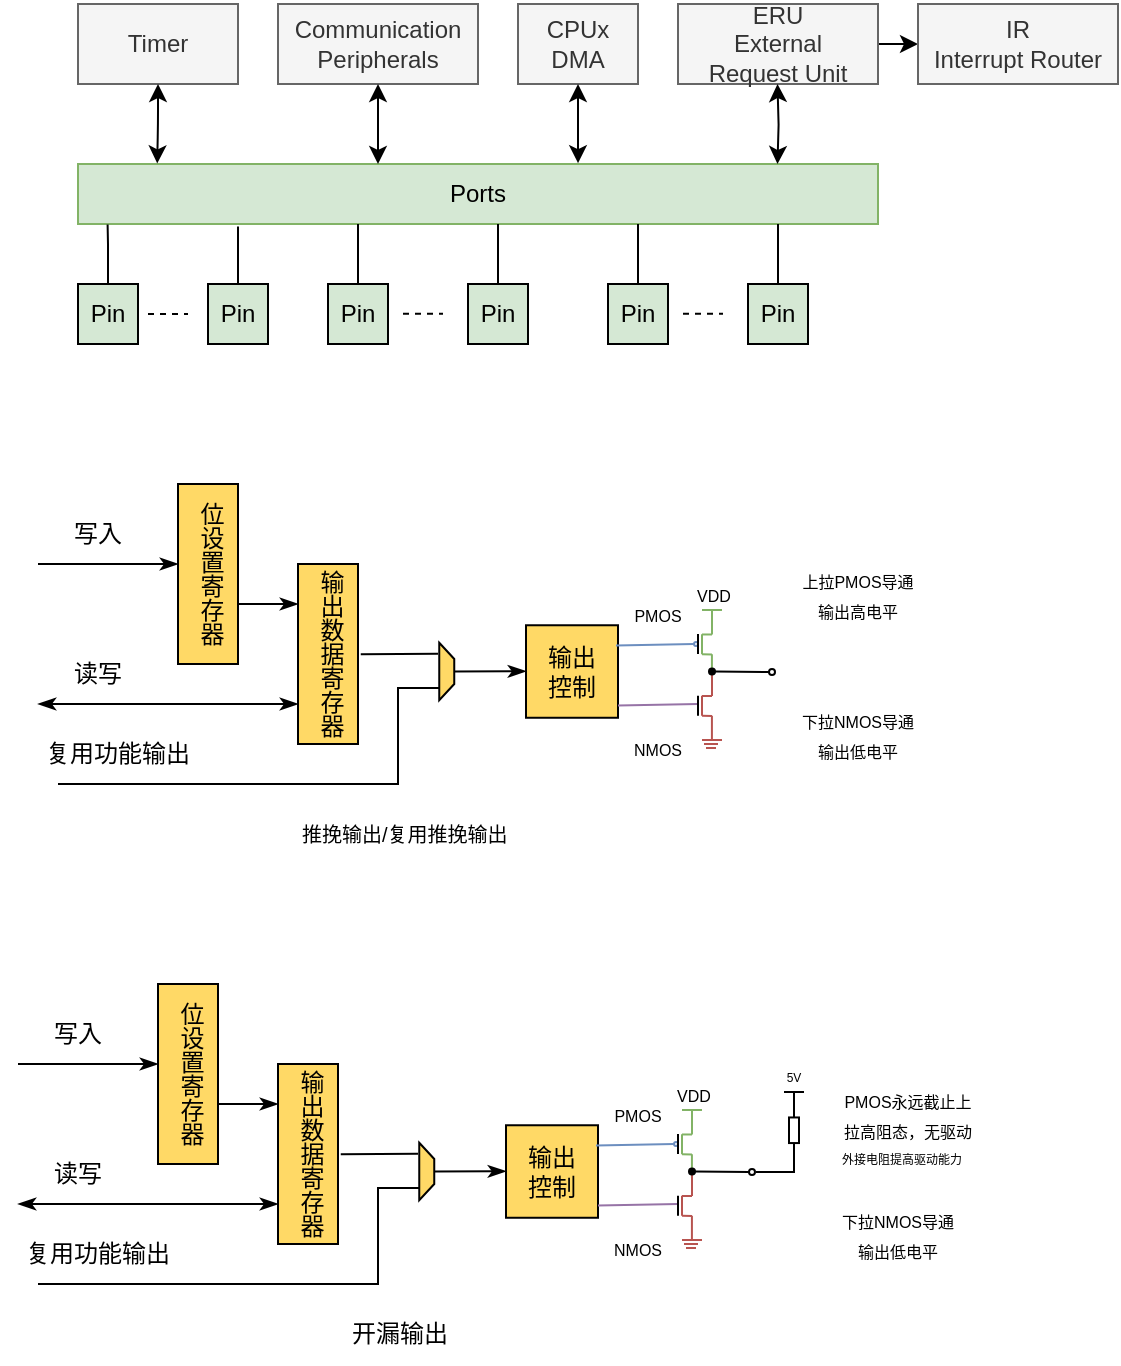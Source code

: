 <mxfile version="28.0.9" pages="4">
  <diagram id="nVHrASJvIrqYEXHxHC4Y" name="GPIO的系统集成">
    <mxGraphModel dx="1188" dy="633" grid="1" gridSize="10" guides="1" tooltips="1" connect="1" arrows="1" fold="1" page="1" pageScale="1" pageWidth="827" pageHeight="1169" math="0" shadow="0">
      <root>
        <mxCell id="0" />
        <mxCell id="1" parent="0" />
        <mxCell id="xTv7enSUr8ZYCLC8WEO0-53" value="" style="endArrow=none;html=1;fillColor=#d5e8d4;strokeColor=#000000;" edge="1" parent="1">
          <mxGeometry width="50" height="50" relative="1" as="geometry">
            <mxPoint x="478" y="664" as="sourcePoint" />
            <mxPoint x="478" y="676.24" as="targetPoint" />
          </mxGeometry>
        </mxCell>
        <mxCell id="xTv7enSUr8ZYCLC8WEO0-54" value="" style="endArrow=none;html=1;rounded=1;sourcePerimeterSpacing=0;fillColor=#d5e8d4;strokeColor=#000000;" edge="1" parent="1">
          <mxGeometry width="50" height="50" relative="1" as="geometry">
            <mxPoint x="473" y="664" as="sourcePoint" />
            <mxPoint x="483" y="664" as="targetPoint" />
          </mxGeometry>
        </mxCell>
        <mxCell id="deJe0oIHAHBzn2QRG-0J-4" value="Timer" style="rounded=0;whiteSpace=wrap;html=1;fillColor=#f5f5f5;fontColor=#333333;strokeColor=#666666;" vertex="1" parent="1">
          <mxGeometry x="120" y="120" width="80" height="40" as="geometry" />
        </mxCell>
        <mxCell id="deJe0oIHAHBzn2QRG-0J-5" value="&lt;div&gt;Communication&lt;/div&gt;&lt;div&gt;Peripherals&lt;/div&gt;" style="rounded=0;whiteSpace=wrap;html=1;fillColor=#f5f5f5;fontColor=#333333;strokeColor=#666666;" vertex="1" parent="1">
          <mxGeometry x="220" y="120" width="100" height="40" as="geometry" />
        </mxCell>
        <mxCell id="deJe0oIHAHBzn2QRG-0J-6" value="&lt;div&gt;CPUx&lt;/div&gt;&lt;div&gt;DMA&lt;/div&gt;" style="rounded=0;whiteSpace=wrap;html=1;fillColor=#f5f5f5;fontColor=#333333;strokeColor=#666666;" vertex="1" parent="1">
          <mxGeometry x="340" y="120" width="60" height="40" as="geometry" />
        </mxCell>
        <mxCell id="deJe0oIHAHBzn2QRG-0J-9" style="edgeStyle=orthogonalEdgeStyle;orthogonalLoop=1;jettySize=auto;html=1;entryX=0;entryY=0.5;entryDx=0;entryDy=0;" edge="1" parent="1" source="deJe0oIHAHBzn2QRG-0J-7" target="deJe0oIHAHBzn2QRG-0J-8">
          <mxGeometry relative="1" as="geometry" />
        </mxCell>
        <mxCell id="deJe0oIHAHBzn2QRG-0J-7" value="&lt;div&gt;ERU&lt;/div&gt;&lt;div&gt;External&lt;/div&gt;&lt;div&gt;Request Unit&lt;/div&gt;" style="rounded=0;whiteSpace=wrap;html=1;fillColor=#f5f5f5;fontColor=#333333;strokeColor=#666666;" vertex="1" parent="1">
          <mxGeometry x="420" y="120" width="100" height="40" as="geometry" />
        </mxCell>
        <mxCell id="deJe0oIHAHBzn2QRG-0J-8" value="&lt;div&gt;IR&lt;/div&gt;&lt;div&gt;Interrupt Router&lt;/div&gt;" style="rounded=0;whiteSpace=wrap;html=1;fillColor=#f5f5f5;fontColor=#333333;strokeColor=#666666;" vertex="1" parent="1">
          <mxGeometry x="540" y="120" width="100" height="40" as="geometry" />
        </mxCell>
        <mxCell id="deJe0oIHAHBzn2QRG-0J-10" value="Ports" style="rounded=0;whiteSpace=wrap;html=1;fillColor=#d5e8d4;strokeColor=#82b366;" vertex="1" parent="1">
          <mxGeometry x="120" y="200" width="400" height="30" as="geometry" />
        </mxCell>
        <mxCell id="deJe0oIHAHBzn2QRG-0J-16" value="" style="group" vertex="1" connectable="0" parent="1">
          <mxGeometry x="120" y="260" width="95" height="30" as="geometry" />
        </mxCell>
        <mxCell id="deJe0oIHAHBzn2QRG-0J-11" value="Pin" style="rounded=0;whiteSpace=wrap;html=1;fillColor=#d5e8d4;strokeColor=#000000;" vertex="1" parent="deJe0oIHAHBzn2QRG-0J-16">
          <mxGeometry width="30" height="30" as="geometry" />
        </mxCell>
        <mxCell id="deJe0oIHAHBzn2QRG-0J-12" value="Pin" style="rounded=0;whiteSpace=wrap;html=1;fillColor=#d5e8d4;strokeColor=default;" vertex="1" parent="deJe0oIHAHBzn2QRG-0J-16">
          <mxGeometry x="65" width="30" height="30" as="geometry" />
        </mxCell>
        <mxCell id="deJe0oIHAHBzn2QRG-0J-13" value="" style="endArrow=none;dashed=1;html=1;strokeWidth=1;" edge="1" parent="deJe0oIHAHBzn2QRG-0J-16">
          <mxGeometry width="50" height="50" relative="1" as="geometry">
            <mxPoint x="35" y="14.97" as="sourcePoint" />
            <mxPoint x="55" y="14.97" as="targetPoint" />
          </mxGeometry>
        </mxCell>
        <mxCell id="deJe0oIHAHBzn2QRG-0J-14" style="edgeStyle=orthogonalEdgeStyle;orthogonalLoop=1;jettySize=auto;html=1;entryX=0.037;entryY=1.009;entryDx=0;entryDy=0;entryPerimeter=0;rounded=0;curved=0;endArrow=none;endFill=0;" edge="1" parent="deJe0oIHAHBzn2QRG-0J-16" source="deJe0oIHAHBzn2QRG-0J-11" target="deJe0oIHAHBzn2QRG-0J-10">
          <mxGeometry relative="1" as="geometry" />
        </mxCell>
        <mxCell id="deJe0oIHAHBzn2QRG-0J-15" value="" style="endArrow=none;html=1;exitX=0.5;exitY=0;exitDx=0;exitDy=0;entryX=0.2;entryY=1.04;entryDx=0;entryDy=0;entryPerimeter=0;" edge="1" parent="deJe0oIHAHBzn2QRG-0J-16" source="deJe0oIHAHBzn2QRG-0J-12" target="deJe0oIHAHBzn2QRG-0J-10">
          <mxGeometry width="50" height="50" relative="1" as="geometry">
            <mxPoint x="40" y="20" as="sourcePoint" />
            <mxPoint x="90" y="-30" as="targetPoint" />
          </mxGeometry>
        </mxCell>
        <mxCell id="deJe0oIHAHBzn2QRG-0J-24" value="" style="group" vertex="1" connectable="0" parent="1">
          <mxGeometry x="245" y="230" width="95" height="60" as="geometry" />
        </mxCell>
        <mxCell id="deJe0oIHAHBzn2QRG-0J-17" value="" style="group" vertex="1" connectable="0" parent="deJe0oIHAHBzn2QRG-0J-24">
          <mxGeometry y="30" width="95" height="30" as="geometry" />
        </mxCell>
        <mxCell id="deJe0oIHAHBzn2QRG-0J-18" value="Pin" style="rounded=0;whiteSpace=wrap;html=1;fillColor=#d5e8d4;strokeColor=#000000;" vertex="1" parent="deJe0oIHAHBzn2QRG-0J-17">
          <mxGeometry width="30" height="30" as="geometry" />
        </mxCell>
        <mxCell id="deJe0oIHAHBzn2QRG-0J-19" value="Pin" style="rounded=0;whiteSpace=wrap;html=1;fillColor=#d5e8d4;strokeColor=default;" vertex="1" parent="deJe0oIHAHBzn2QRG-0J-17">
          <mxGeometry x="70" width="30" height="30" as="geometry" />
        </mxCell>
        <mxCell id="deJe0oIHAHBzn2QRG-0J-20" value="" style="endArrow=none;dashed=1;html=1;strokeWidth=1;" edge="1" parent="deJe0oIHAHBzn2QRG-0J-17">
          <mxGeometry width="50" height="50" relative="1" as="geometry">
            <mxPoint x="37.5" y="14.88" as="sourcePoint" />
            <mxPoint x="57.5" y="14.88" as="targetPoint" />
          </mxGeometry>
        </mxCell>
        <mxCell id="deJe0oIHAHBzn2QRG-0J-21" style="edgeStyle=orthogonalEdgeStyle;orthogonalLoop=1;jettySize=auto;html=1;entryX=0.037;entryY=1.009;entryDx=0;entryDy=0;entryPerimeter=0;rounded=0;curved=0;endArrow=none;endFill=0;" edge="1" parent="deJe0oIHAHBzn2QRG-0J-17" source="deJe0oIHAHBzn2QRG-0J-18">
          <mxGeometry relative="1" as="geometry" />
        </mxCell>
        <mxCell id="deJe0oIHAHBzn2QRG-0J-22" value="" style="endArrow=none;html=1;exitX=0.5;exitY=0;exitDx=0;exitDy=0;entryX=0.5;entryY=1;entryDx=0;entryDy=0;" edge="1" parent="deJe0oIHAHBzn2QRG-0J-24" source="deJe0oIHAHBzn2QRG-0J-19">
          <mxGeometry width="50" height="50" relative="1" as="geometry">
            <mxPoint x="90" y="30" as="sourcePoint" />
            <mxPoint x="85" as="targetPoint" />
          </mxGeometry>
        </mxCell>
        <mxCell id="deJe0oIHAHBzn2QRG-0J-23" value="" style="endArrow=none;html=1;exitX=0.5;exitY=0;exitDx=0;exitDy=0;entryX=0.5;entryY=1;entryDx=0;entryDy=0;" edge="1" parent="deJe0oIHAHBzn2QRG-0J-24">
          <mxGeometry width="50" height="50" relative="1" as="geometry">
            <mxPoint x="15" y="30" as="sourcePoint" />
            <mxPoint x="15" as="targetPoint" />
          </mxGeometry>
        </mxCell>
        <mxCell id="deJe0oIHAHBzn2QRG-0J-25" value="" style="group" vertex="1" connectable="0" parent="1">
          <mxGeometry x="385" y="230" width="95" height="60" as="geometry" />
        </mxCell>
        <mxCell id="deJe0oIHAHBzn2QRG-0J-26" value="" style="group" vertex="1" connectable="0" parent="deJe0oIHAHBzn2QRG-0J-25">
          <mxGeometry y="30" width="95" height="30" as="geometry" />
        </mxCell>
        <mxCell id="deJe0oIHAHBzn2QRG-0J-27" value="Pin" style="rounded=0;whiteSpace=wrap;html=1;fillColor=#d5e8d4;strokeColor=#000000;" vertex="1" parent="deJe0oIHAHBzn2QRG-0J-26">
          <mxGeometry width="30" height="30" as="geometry" />
        </mxCell>
        <mxCell id="deJe0oIHAHBzn2QRG-0J-28" value="Pin" style="rounded=0;whiteSpace=wrap;html=1;fillColor=#d5e8d4;strokeColor=default;" vertex="1" parent="deJe0oIHAHBzn2QRG-0J-26">
          <mxGeometry x="70" width="30" height="30" as="geometry" />
        </mxCell>
        <mxCell id="deJe0oIHAHBzn2QRG-0J-29" value="" style="endArrow=none;dashed=1;html=1;strokeWidth=1;" edge="1" parent="deJe0oIHAHBzn2QRG-0J-26">
          <mxGeometry width="50" height="50" relative="1" as="geometry">
            <mxPoint x="37.5" y="14.88" as="sourcePoint" />
            <mxPoint x="57.5" y="14.88" as="targetPoint" />
          </mxGeometry>
        </mxCell>
        <mxCell id="deJe0oIHAHBzn2QRG-0J-30" style="edgeStyle=orthogonalEdgeStyle;orthogonalLoop=1;jettySize=auto;html=1;entryX=0.037;entryY=1.009;entryDx=0;entryDy=0;entryPerimeter=0;rounded=0;curved=0;endArrow=none;endFill=0;" edge="1" parent="deJe0oIHAHBzn2QRG-0J-26" source="deJe0oIHAHBzn2QRG-0J-27">
          <mxGeometry relative="1" as="geometry" />
        </mxCell>
        <mxCell id="deJe0oIHAHBzn2QRG-0J-31" value="" style="endArrow=none;html=1;exitX=0.5;exitY=0;exitDx=0;exitDy=0;entryX=0.5;entryY=1;entryDx=0;entryDy=0;" edge="1" parent="deJe0oIHAHBzn2QRG-0J-25" source="deJe0oIHAHBzn2QRG-0J-28">
          <mxGeometry width="50" height="50" relative="1" as="geometry">
            <mxPoint x="90" y="30" as="sourcePoint" />
            <mxPoint x="85" as="targetPoint" />
          </mxGeometry>
        </mxCell>
        <mxCell id="deJe0oIHAHBzn2QRG-0J-32" value="" style="endArrow=none;html=1;exitX=0.5;exitY=0;exitDx=0;exitDy=0;entryX=0.5;entryY=1;entryDx=0;entryDy=0;" edge="1" parent="deJe0oIHAHBzn2QRG-0J-25">
          <mxGeometry width="50" height="50" relative="1" as="geometry">
            <mxPoint x="15" y="30" as="sourcePoint" />
            <mxPoint x="15" as="targetPoint" />
          </mxGeometry>
        </mxCell>
        <mxCell id="deJe0oIHAHBzn2QRG-0J-33" style="edgeStyle=orthogonalEdgeStyle;orthogonalLoop=1;jettySize=auto;html=1;entryX=0.099;entryY=-0.01;entryDx=0;entryDy=0;entryPerimeter=0;startArrow=classic;startFill=1;" edge="1" parent="1" source="deJe0oIHAHBzn2QRG-0J-4" target="deJe0oIHAHBzn2QRG-0J-10">
          <mxGeometry relative="1" as="geometry" />
        </mxCell>
        <mxCell id="deJe0oIHAHBzn2QRG-0J-34" style="edgeStyle=orthogonalEdgeStyle;orthogonalLoop=1;jettySize=auto;html=1;startArrow=classic;startFill=1;" edge="1" parent="1" source="deJe0oIHAHBzn2QRG-0J-5">
          <mxGeometry relative="1" as="geometry">
            <mxPoint x="270" y="200" as="targetPoint" />
          </mxGeometry>
        </mxCell>
        <mxCell id="deJe0oIHAHBzn2QRG-0J-36" style="edgeStyle=orthogonalEdgeStyle;orthogonalLoop=1;jettySize=auto;html=1;startArrow=classic;startFill=1;" edge="1" parent="1">
          <mxGeometry relative="1" as="geometry">
            <mxPoint x="469.75" y="160" as="sourcePoint" />
            <mxPoint x="469.75" y="200" as="targetPoint" />
          </mxGeometry>
        </mxCell>
        <mxCell id="deJe0oIHAHBzn2QRG-0J-38" value="" style="endArrow=classic;html=1;exitX=0.625;exitY=-0.014;exitDx=0;exitDy=0;exitPerimeter=0;startArrow=classic;startFill=1;endFill=1;" edge="1" parent="1" source="deJe0oIHAHBzn2QRG-0J-10">
          <mxGeometry width="50" height="50" relative="1" as="geometry">
            <mxPoint x="320" y="210" as="sourcePoint" />
            <mxPoint x="370" y="160" as="targetPoint" />
          </mxGeometry>
        </mxCell>
        <mxCell id="SiACdFjmiShFcIN8FBPT-46" value="" style="endArrow=none;html=1;fillColor=#d5e8d4;strokeColor=#82b366;" edge="1" parent="1">
          <mxGeometry width="50" height="50" relative="1" as="geometry">
            <mxPoint x="436.96" y="445.12" as="sourcePoint" />
            <mxPoint x="436.96" y="457.12" as="targetPoint" />
          </mxGeometry>
        </mxCell>
        <mxCell id="SiACdFjmiShFcIN8FBPT-58" value="&lt;font style=&quot;font-size: 8px;&quot;&gt;PMOS&lt;/font&gt;" style="text;strokeColor=none;align=center;fillColor=none;html=1;verticalAlign=middle;whiteSpace=wrap;rounded=0;" vertex="1" parent="1">
          <mxGeometry x="380" y="410" width="60" height="30" as="geometry" />
        </mxCell>
        <mxCell id="SiACdFjmiShFcIN8FBPT-59" value="&lt;font style=&quot;font-size: 8px;&quot;&gt;VDD&lt;/font&gt;" style="text;strokeColor=none;align=center;fillColor=none;html=1;verticalAlign=middle;whiteSpace=wrap;rounded=0;" vertex="1" parent="1">
          <mxGeometry x="408" y="400" width="60" height="30" as="geometry" />
        </mxCell>
        <mxCell id="SiACdFjmiShFcIN8FBPT-22" value="位设置寄存器" style="rounded=0;whiteSpace=wrap;html=1;textDirection=vertical-lr;fillColor=#FFD966;strokeColor=#000000;" vertex="1" parent="1">
          <mxGeometry x="170" y="360" width="30" height="90" as="geometry" />
        </mxCell>
        <mxCell id="SiACdFjmiShFcIN8FBPT-23" value="输出数据寄存器" style="rounded=0;whiteSpace=wrap;html=1;textDirection=vertical-lr;fillColor=#FFD966;" vertex="1" parent="1">
          <mxGeometry x="230" y="400" width="30" height="90" as="geometry" />
        </mxCell>
        <mxCell id="SiACdFjmiShFcIN8FBPT-24" value="" style="shape=trapezoid;perimeter=trapezoidPerimeter;whiteSpace=wrap;html=1;fixedSize=1;rotation=90;size=8.12;fillColor=#FFD966;" vertex="1" parent="1">
          <mxGeometry x="290" y="450" width="28.75" height="7.5" as="geometry" />
        </mxCell>
        <mxCell id="SiACdFjmiShFcIN8FBPT-25" value="&lt;div&gt;输出&lt;/div&gt;&lt;div&gt;控制&lt;/div&gt;" style="rounded=0;whiteSpace=wrap;html=1;fillColor=#FFD966;" vertex="1" parent="1">
          <mxGeometry x="344" y="430.63" width="46" height="46.25" as="geometry" />
        </mxCell>
        <mxCell id="SiACdFjmiShFcIN8FBPT-30" value="" style="endArrow=oval;html=1;exitX=1.035;exitY=0.236;exitDx=0;exitDy=0;exitPerimeter=0;endFill=0;endSize=2;fillColor=#dae8fc;strokeColor=#6c8ebf;" edge="1" parent="1">
          <mxGeometry width="50" height="50" relative="1" as="geometry">
            <mxPoint x="389" y="440.775" as="sourcePoint" />
            <mxPoint x="429" y="440" as="targetPoint" />
          </mxGeometry>
        </mxCell>
        <mxCell id="SiACdFjmiShFcIN8FBPT-31" value="" style="endArrow=none;html=1;exitX=1.035;exitY=0.236;exitDx=0;exitDy=0;exitPerimeter=0;fillColor=#e1d5e7;strokeColor=#9673a6;" edge="1" parent="1">
          <mxGeometry width="50" height="50" relative="1" as="geometry">
            <mxPoint x="390" y="470.775" as="sourcePoint" />
            <mxPoint x="430" y="470" as="targetPoint" />
          </mxGeometry>
        </mxCell>
        <mxCell id="SiACdFjmiShFcIN8FBPT-32" value="" style="endArrow=none;html=1;" edge="1" parent="1">
          <mxGeometry width="50" height="50" relative="1" as="geometry">
            <mxPoint x="430" y="445" as="sourcePoint" />
            <mxPoint x="430" y="435" as="targetPoint" />
          </mxGeometry>
        </mxCell>
        <mxCell id="SiACdFjmiShFcIN8FBPT-33" value="" style="endArrow=none;html=1;" edge="1" parent="1">
          <mxGeometry width="50" height="50" relative="1" as="geometry">
            <mxPoint x="430" y="440" as="sourcePoint" />
            <mxPoint x="430" y="440" as="targetPoint" />
          </mxGeometry>
        </mxCell>
        <mxCell id="SiACdFjmiShFcIN8FBPT-34" value="" style="endArrow=none;html=1;" edge="1" parent="1">
          <mxGeometry width="50" height="50" relative="1" as="geometry">
            <mxPoint x="430" y="475.88" as="sourcePoint" />
            <mxPoint x="430" y="465.88" as="targetPoint" />
          </mxGeometry>
        </mxCell>
        <mxCell id="SiACdFjmiShFcIN8FBPT-35" value="" style="endArrow=none;html=1;fillColor=#f8cecc;strokeColor=#b85450;" edge="1" parent="1">
          <mxGeometry width="50" height="50" relative="1" as="geometry">
            <mxPoint x="432" y="475.88" as="sourcePoint" />
            <mxPoint x="432" y="465.88" as="targetPoint" />
          </mxGeometry>
        </mxCell>
        <mxCell id="SiACdFjmiShFcIN8FBPT-37" value="" style="endArrow=none;html=1;fillColor=#f8cecc;strokeColor=#b85450;" edge="1" parent="1">
          <mxGeometry width="50" height="50" relative="1" as="geometry">
            <mxPoint x="432" y="466" as="sourcePoint" />
            <mxPoint x="437" y="466" as="targetPoint" />
          </mxGeometry>
        </mxCell>
        <mxCell id="SiACdFjmiShFcIN8FBPT-38" value="" style="endArrow=none;html=1;fillColor=#f8cecc;strokeColor=#b85450;" edge="1" parent="1">
          <mxGeometry width="50" height="50" relative="1" as="geometry">
            <mxPoint x="437" y="453.76" as="sourcePoint" />
            <mxPoint x="437" y="466" as="targetPoint" />
          </mxGeometry>
        </mxCell>
        <mxCell id="SiACdFjmiShFcIN8FBPT-39" value="" style="endArrow=none;html=1;fillColor=#f8cecc;strokeColor=#b85450;" edge="1" parent="1">
          <mxGeometry width="50" height="50" relative="1" as="geometry">
            <mxPoint x="432" y="475.88" as="sourcePoint" />
            <mxPoint x="437" y="476" as="targetPoint" />
          </mxGeometry>
        </mxCell>
        <mxCell id="SiACdFjmiShFcIN8FBPT-40" value="" style="endArrow=none;html=1;fillColor=#f8cecc;strokeColor=#b85450;" edge="1" parent="1">
          <mxGeometry width="50" height="50" relative="1" as="geometry">
            <mxPoint x="436.96" y="475.88" as="sourcePoint" />
            <mxPoint x="436.96" y="487.88" as="targetPoint" />
          </mxGeometry>
        </mxCell>
        <mxCell id="SiACdFjmiShFcIN8FBPT-42" value="" style="endArrow=none;html=1;fillColor=#d5e8d4;strokeColor=#82b366;" edge="1" parent="1">
          <mxGeometry width="50" height="50" relative="1" as="geometry">
            <mxPoint x="432" y="445.12" as="sourcePoint" />
            <mxPoint x="432" y="435.12" as="targetPoint" />
          </mxGeometry>
        </mxCell>
        <mxCell id="SiACdFjmiShFcIN8FBPT-43" value="" style="endArrow=none;html=1;fillColor=#d5e8d4;strokeColor=#82b366;" edge="1" parent="1">
          <mxGeometry width="50" height="50" relative="1" as="geometry">
            <mxPoint x="432" y="435.24" as="sourcePoint" />
            <mxPoint x="437" y="435.24" as="targetPoint" />
          </mxGeometry>
        </mxCell>
        <mxCell id="SiACdFjmiShFcIN8FBPT-44" value="" style="endArrow=none;html=1;fillColor=#d5e8d4;strokeColor=#82b366;" edge="1" parent="1">
          <mxGeometry width="50" height="50" relative="1" as="geometry">
            <mxPoint x="437" y="423" as="sourcePoint" />
            <mxPoint x="437" y="435.24" as="targetPoint" />
          </mxGeometry>
        </mxCell>
        <mxCell id="SiACdFjmiShFcIN8FBPT-45" value="" style="endArrow=none;html=1;fillColor=#d5e8d4;strokeColor=#82b366;" edge="1" parent="1">
          <mxGeometry width="50" height="50" relative="1" as="geometry">
            <mxPoint x="432" y="445.12" as="sourcePoint" />
            <mxPoint x="437" y="445.24" as="targetPoint" />
          </mxGeometry>
        </mxCell>
        <mxCell id="SiACdFjmiShFcIN8FBPT-47" value="" style="endArrow=none;html=1;rounded=1;fillColor=#f8cecc;strokeColor=#b85450;" edge="1" parent="1">
          <mxGeometry width="50" height="50" relative="1" as="geometry">
            <mxPoint x="432" y="488" as="sourcePoint" />
            <mxPoint x="442" y="488" as="targetPoint" />
          </mxGeometry>
        </mxCell>
        <mxCell id="SiACdFjmiShFcIN8FBPT-48" value="" style="endArrow=none;html=1;rounded=1;fillColor=#f8cecc;strokeColor=#b85450;" edge="1" parent="1">
          <mxGeometry width="50" height="50" relative="1" as="geometry">
            <mxPoint x="434" y="492" as="sourcePoint" />
            <mxPoint x="439" y="492" as="targetPoint" />
          </mxGeometry>
        </mxCell>
        <mxCell id="SiACdFjmiShFcIN8FBPT-49" value="" style="endArrow=none;html=1;rounded=1;fillColor=#f8cecc;strokeColor=#b85450;" edge="1" parent="1">
          <mxGeometry width="50" height="50" relative="1" as="geometry">
            <mxPoint x="433" y="490" as="sourcePoint" />
            <mxPoint x="440" y="490" as="targetPoint" />
          </mxGeometry>
        </mxCell>
        <mxCell id="SiACdFjmiShFcIN8FBPT-50" value="" style="endArrow=none;html=1;rounded=1;sourcePerimeterSpacing=0;fillColor=#d5e8d4;strokeColor=#82b366;" edge="1" parent="1">
          <mxGeometry width="50" height="50" relative="1" as="geometry">
            <mxPoint x="432" y="423" as="sourcePoint" />
            <mxPoint x="442" y="423" as="targetPoint" />
          </mxGeometry>
        </mxCell>
        <mxCell id="SiACdFjmiShFcIN8FBPT-51" value="" style="endArrow=classicThin;html=1;rounded=1;endFill=1;" edge="1" parent="1">
          <mxGeometry width="50" height="50" relative="1" as="geometry">
            <mxPoint x="100" y="400" as="sourcePoint" />
            <mxPoint x="170" y="400" as="targetPoint" />
          </mxGeometry>
        </mxCell>
        <mxCell id="SiACdFjmiShFcIN8FBPT-52" value="" style="endArrow=classicThin;html=1;rounded=1;startArrow=classicThin;startFill=1;endFill=1;" edge="1" parent="1">
          <mxGeometry width="50" height="50" relative="1" as="geometry">
            <mxPoint x="100" y="470" as="sourcePoint" />
            <mxPoint x="230" y="470" as="targetPoint" />
          </mxGeometry>
        </mxCell>
        <mxCell id="SiACdFjmiShFcIN8FBPT-53" value="" style="endArrow=classicThin;html=1;rounded=1;endFill=1;" edge="1" parent="1">
          <mxGeometry width="50" height="50" relative="1" as="geometry">
            <mxPoint x="200" y="420" as="sourcePoint" />
            <mxPoint x="230" y="420" as="targetPoint" />
          </mxGeometry>
        </mxCell>
        <mxCell id="SiACdFjmiShFcIN8FBPT-54" value="" style="endArrow=none;html=1;rounded=1;exitX=1.046;exitY=0.502;exitDx=0;exitDy=0;exitPerimeter=0;endFill=0;" edge="1" parent="1" source="SiACdFjmiShFcIN8FBPT-23">
          <mxGeometry width="50" height="50" relative="1" as="geometry">
            <mxPoint x="270" y="444.9" as="sourcePoint" />
            <mxPoint x="300" y="444.9" as="targetPoint" />
          </mxGeometry>
        </mxCell>
        <mxCell id="SiACdFjmiShFcIN8FBPT-55" value="" style="endArrow=none;html=1;rounded=0;endFill=0;curved=0;" edge="1" parent="1">
          <mxGeometry width="50" height="50" relative="1" as="geometry">
            <mxPoint x="110" y="510" as="sourcePoint" />
            <mxPoint x="301" y="462" as="targetPoint" />
            <Array as="points">
              <mxPoint x="280" y="510" />
              <mxPoint x="280" y="462" />
            </Array>
          </mxGeometry>
        </mxCell>
        <mxCell id="SiACdFjmiShFcIN8FBPT-56" value="" style="endArrow=classicThin;html=1;rounded=1;exitX=0.5;exitY=0;exitDx=0;exitDy=0;endFill=1;" edge="1" parent="1" source="SiACdFjmiShFcIN8FBPT-24">
          <mxGeometry width="50" height="50" relative="1" as="geometry">
            <mxPoint x="305" y="453.76" as="sourcePoint" />
            <mxPoint x="344" y="453.66" as="targetPoint" />
          </mxGeometry>
        </mxCell>
        <mxCell id="SiACdFjmiShFcIN8FBPT-57" value="&lt;font style=&quot;font-size: 8px;&quot;&gt;NMOS&lt;/font&gt;" style="text;strokeColor=none;align=center;fillColor=none;html=1;verticalAlign=middle;whiteSpace=wrap;rounded=0;" vertex="1" parent="1">
          <mxGeometry x="380" y="476.88" width="60" height="30" as="geometry" />
        </mxCell>
        <mxCell id="SiACdFjmiShFcIN8FBPT-60" value="写入" style="text;strokeColor=none;align=center;fillColor=none;html=1;verticalAlign=middle;whiteSpace=wrap;rounded=0;" vertex="1" parent="1">
          <mxGeometry x="100" y="370" width="60" height="30" as="geometry" />
        </mxCell>
        <mxCell id="SiACdFjmiShFcIN8FBPT-61" value="读写" style="text;strokeColor=none;align=center;fillColor=none;html=1;verticalAlign=middle;whiteSpace=wrap;rounded=0;" vertex="1" parent="1">
          <mxGeometry x="100" y="440" width="60" height="30" as="geometry" />
        </mxCell>
        <mxCell id="SiACdFjmiShFcIN8FBPT-62" value="复用功能输出" style="text;strokeColor=none;align=center;fillColor=none;html=1;verticalAlign=middle;whiteSpace=wrap;rounded=0;" vertex="1" parent="1">
          <mxGeometry x="100" y="480" width="80" height="30" as="geometry" />
        </mxCell>
        <mxCell id="SiACdFjmiShFcIN8FBPT-41" value="" style="endArrow=oval;html=1;rounded=1;endFill=0;strokeWidth=1;endSize=3;startArrow=oval;startFill=1;startSize=3;" edge="1" parent="1">
          <mxGeometry width="50" height="50" relative="1" as="geometry">
            <mxPoint x="437.0" y="453.76" as="sourcePoint" />
            <mxPoint x="467" y="454" as="targetPoint" />
          </mxGeometry>
        </mxCell>
        <mxCell id="xTv7enSUr8ZYCLC8WEO0-3" value="&lt;div style=&quot;line-height: 0%;&quot;&gt;&lt;p align=&quot;left&quot;&gt;&lt;font style=&quot;font-size: 10px;&quot;&gt;推挽输出/复用推挽输出&lt;/font&gt;&lt;/p&gt;&lt;/div&gt;" style="text;strokeColor=none;align=left;fillColor=none;html=1;verticalAlign=middle;whiteSpace=wrap;rounded=0;" vertex="1" parent="1">
          <mxGeometry x="230" y="520" width="110" height="30" as="geometry" />
        </mxCell>
        <mxCell id="xTv7enSUr8ZYCLC8WEO0-44" value="&lt;font style=&quot;font-size: 8px;&quot;&gt;上拉PMOS导通输出高电平&lt;/font&gt;" style="text;strokeColor=none;align=center;fillColor=none;html=1;verticalAlign=middle;whiteSpace=wrap;rounded=0;" vertex="1" parent="1">
          <mxGeometry x="480" y="400" width="60" height="30" as="geometry" />
        </mxCell>
        <mxCell id="xTv7enSUr8ZYCLC8WEO0-45" value="&lt;font style=&quot;font-size: 8px;&quot;&gt;下拉NMOS导通输出低电平&lt;/font&gt;" style="text;strokeColor=none;align=center;fillColor=none;html=1;verticalAlign=middle;whiteSpace=wrap;rounded=0;" vertex="1" parent="1">
          <mxGeometry x="480" y="470" width="60" height="30" as="geometry" />
        </mxCell>
        <mxCell id="xTv7enSUr8ZYCLC8WEO0-6" value="" style="endArrow=none;html=1;fillColor=#d5e8d4;strokeColor=#82b366;" edge="1" parent="1">
          <mxGeometry width="50" height="50" relative="1" as="geometry">
            <mxPoint x="426.96" y="695.12" as="sourcePoint" />
            <mxPoint x="426.96" y="707.12" as="targetPoint" />
          </mxGeometry>
        </mxCell>
        <mxCell id="xTv7enSUr8ZYCLC8WEO0-7" value="&lt;font style=&quot;font-size: 8px;&quot;&gt;PMOS&lt;/font&gt;" style="text;strokeColor=none;align=center;fillColor=none;html=1;verticalAlign=middle;whiteSpace=wrap;rounded=0;" vertex="1" parent="1">
          <mxGeometry x="370" y="660" width="60" height="30" as="geometry" />
        </mxCell>
        <mxCell id="xTv7enSUr8ZYCLC8WEO0-8" value="&lt;font style=&quot;font-size: 8px;&quot;&gt;VDD&lt;/font&gt;" style="text;strokeColor=none;align=center;fillColor=none;html=1;verticalAlign=middle;whiteSpace=wrap;rounded=0;" vertex="1" parent="1">
          <mxGeometry x="398" y="650" width="60" height="30" as="geometry" />
        </mxCell>
        <mxCell id="xTv7enSUr8ZYCLC8WEO0-9" value="位设置寄存器" style="rounded=0;whiteSpace=wrap;html=1;textDirection=vertical-lr;fillColor=#FFD966;strokeColor=#000000;" vertex="1" parent="1">
          <mxGeometry x="160" y="610" width="30" height="90" as="geometry" />
        </mxCell>
        <mxCell id="xTv7enSUr8ZYCLC8WEO0-10" value="输出数据寄存器" style="rounded=0;whiteSpace=wrap;html=1;textDirection=vertical-lr;fillColor=#FFD966;" vertex="1" parent="1">
          <mxGeometry x="220" y="650" width="30" height="90" as="geometry" />
        </mxCell>
        <mxCell id="xTv7enSUr8ZYCLC8WEO0-11" value="" style="shape=trapezoid;perimeter=trapezoidPerimeter;whiteSpace=wrap;html=1;fixedSize=1;rotation=90;size=8.12;fillColor=#FFD966;" vertex="1" parent="1">
          <mxGeometry x="280" y="700" width="28.75" height="7.5" as="geometry" />
        </mxCell>
        <mxCell id="xTv7enSUr8ZYCLC8WEO0-12" value="&lt;div&gt;输出&lt;/div&gt;&lt;div&gt;控制&lt;/div&gt;" style="rounded=0;whiteSpace=wrap;html=1;fillColor=#FFD966;" vertex="1" parent="1">
          <mxGeometry x="334" y="680.63" width="46" height="46.25" as="geometry" />
        </mxCell>
        <mxCell id="xTv7enSUr8ZYCLC8WEO0-13" value="" style="endArrow=oval;html=1;exitX=1.035;exitY=0.236;exitDx=0;exitDy=0;exitPerimeter=0;endFill=0;endSize=2;fillColor=#dae8fc;strokeColor=#6c8ebf;" edge="1" parent="1">
          <mxGeometry width="50" height="50" relative="1" as="geometry">
            <mxPoint x="379" y="690.775" as="sourcePoint" />
            <mxPoint x="419" y="690" as="targetPoint" />
          </mxGeometry>
        </mxCell>
        <mxCell id="xTv7enSUr8ZYCLC8WEO0-14" value="" style="endArrow=none;html=1;exitX=1.035;exitY=0.236;exitDx=0;exitDy=0;exitPerimeter=0;fillColor=#e1d5e7;strokeColor=#9673a6;" edge="1" parent="1">
          <mxGeometry width="50" height="50" relative="1" as="geometry">
            <mxPoint x="380" y="720.775" as="sourcePoint" />
            <mxPoint x="420" y="720" as="targetPoint" />
          </mxGeometry>
        </mxCell>
        <mxCell id="xTv7enSUr8ZYCLC8WEO0-15" value="" style="endArrow=none;html=1;" edge="1" parent="1">
          <mxGeometry width="50" height="50" relative="1" as="geometry">
            <mxPoint x="420" y="695" as="sourcePoint" />
            <mxPoint x="420" y="685" as="targetPoint" />
          </mxGeometry>
        </mxCell>
        <mxCell id="xTv7enSUr8ZYCLC8WEO0-16" value="" style="endArrow=none;html=1;" edge="1" parent="1">
          <mxGeometry width="50" height="50" relative="1" as="geometry">
            <mxPoint x="420" y="690" as="sourcePoint" />
            <mxPoint x="420" y="690" as="targetPoint" />
          </mxGeometry>
        </mxCell>
        <mxCell id="xTv7enSUr8ZYCLC8WEO0-17" value="" style="endArrow=none;html=1;" edge="1" parent="1">
          <mxGeometry width="50" height="50" relative="1" as="geometry">
            <mxPoint x="420" y="725.88" as="sourcePoint" />
            <mxPoint x="420" y="715.88" as="targetPoint" />
          </mxGeometry>
        </mxCell>
        <mxCell id="xTv7enSUr8ZYCLC8WEO0-18" value="" style="endArrow=none;html=1;fillColor=#f8cecc;strokeColor=#b85450;" edge="1" parent="1">
          <mxGeometry width="50" height="50" relative="1" as="geometry">
            <mxPoint x="422" y="725.88" as="sourcePoint" />
            <mxPoint x="422" y="715.88" as="targetPoint" />
          </mxGeometry>
        </mxCell>
        <mxCell id="xTv7enSUr8ZYCLC8WEO0-19" value="" style="endArrow=none;html=1;fillColor=#f8cecc;strokeColor=#b85450;" edge="1" parent="1">
          <mxGeometry width="50" height="50" relative="1" as="geometry">
            <mxPoint x="422" y="716" as="sourcePoint" />
            <mxPoint x="427" y="716" as="targetPoint" />
          </mxGeometry>
        </mxCell>
        <mxCell id="xTv7enSUr8ZYCLC8WEO0-20" value="" style="endArrow=none;html=1;fillColor=#f8cecc;strokeColor=#b85450;" edge="1" parent="1">
          <mxGeometry width="50" height="50" relative="1" as="geometry">
            <mxPoint x="427" y="703.76" as="sourcePoint" />
            <mxPoint x="427" y="716" as="targetPoint" />
          </mxGeometry>
        </mxCell>
        <mxCell id="xTv7enSUr8ZYCLC8WEO0-21" value="" style="endArrow=none;html=1;fillColor=#f8cecc;strokeColor=#b85450;" edge="1" parent="1">
          <mxGeometry width="50" height="50" relative="1" as="geometry">
            <mxPoint x="422" y="725.88" as="sourcePoint" />
            <mxPoint x="427" y="726" as="targetPoint" />
          </mxGeometry>
        </mxCell>
        <mxCell id="xTv7enSUr8ZYCLC8WEO0-22" value="" style="endArrow=none;html=1;fillColor=#f8cecc;strokeColor=#b85450;" edge="1" parent="1">
          <mxGeometry width="50" height="50" relative="1" as="geometry">
            <mxPoint x="426.96" y="725.88" as="sourcePoint" />
            <mxPoint x="426.96" y="737.88" as="targetPoint" />
          </mxGeometry>
        </mxCell>
        <mxCell id="xTv7enSUr8ZYCLC8WEO0-23" value="" style="endArrow=none;html=1;fillColor=#d5e8d4;strokeColor=#82b366;" edge="1" parent="1">
          <mxGeometry width="50" height="50" relative="1" as="geometry">
            <mxPoint x="422" y="695.12" as="sourcePoint" />
            <mxPoint x="422" y="685.12" as="targetPoint" />
          </mxGeometry>
        </mxCell>
        <mxCell id="xTv7enSUr8ZYCLC8WEO0-24" value="" style="endArrow=none;html=1;fillColor=#d5e8d4;strokeColor=#82b366;" edge="1" parent="1">
          <mxGeometry width="50" height="50" relative="1" as="geometry">
            <mxPoint x="422" y="685.24" as="sourcePoint" />
            <mxPoint x="427" y="685.24" as="targetPoint" />
          </mxGeometry>
        </mxCell>
        <mxCell id="xTv7enSUr8ZYCLC8WEO0-25" value="" style="endArrow=none;html=1;fillColor=#d5e8d4;strokeColor=#82b366;" edge="1" parent="1">
          <mxGeometry width="50" height="50" relative="1" as="geometry">
            <mxPoint x="427" y="673" as="sourcePoint" />
            <mxPoint x="427" y="685.24" as="targetPoint" />
          </mxGeometry>
        </mxCell>
        <mxCell id="xTv7enSUr8ZYCLC8WEO0-26" value="" style="endArrow=none;html=1;fillColor=#d5e8d4;strokeColor=#82b366;" edge="1" parent="1">
          <mxGeometry width="50" height="50" relative="1" as="geometry">
            <mxPoint x="422" y="695.12" as="sourcePoint" />
            <mxPoint x="427" y="695.24" as="targetPoint" />
          </mxGeometry>
        </mxCell>
        <mxCell id="xTv7enSUr8ZYCLC8WEO0-27" value="" style="endArrow=none;html=1;rounded=1;fillColor=#f8cecc;strokeColor=#b85450;" edge="1" parent="1">
          <mxGeometry width="50" height="50" relative="1" as="geometry">
            <mxPoint x="422" y="738" as="sourcePoint" />
            <mxPoint x="432" y="738" as="targetPoint" />
          </mxGeometry>
        </mxCell>
        <mxCell id="xTv7enSUr8ZYCLC8WEO0-28" value="" style="endArrow=none;html=1;rounded=1;fillColor=#f8cecc;strokeColor=#b85450;" edge="1" parent="1">
          <mxGeometry width="50" height="50" relative="1" as="geometry">
            <mxPoint x="424" y="742" as="sourcePoint" />
            <mxPoint x="429" y="742" as="targetPoint" />
          </mxGeometry>
        </mxCell>
        <mxCell id="xTv7enSUr8ZYCLC8WEO0-29" value="" style="endArrow=none;html=1;rounded=1;fillColor=#f8cecc;strokeColor=#b85450;" edge="1" parent="1">
          <mxGeometry width="50" height="50" relative="1" as="geometry">
            <mxPoint x="423" y="740" as="sourcePoint" />
            <mxPoint x="430" y="740" as="targetPoint" />
          </mxGeometry>
        </mxCell>
        <mxCell id="xTv7enSUr8ZYCLC8WEO0-30" value="" style="endArrow=none;html=1;rounded=1;sourcePerimeterSpacing=0;fillColor=#d5e8d4;strokeColor=#82b366;" edge="1" parent="1">
          <mxGeometry width="50" height="50" relative="1" as="geometry">
            <mxPoint x="422" y="673" as="sourcePoint" />
            <mxPoint x="432" y="673" as="targetPoint" />
          </mxGeometry>
        </mxCell>
        <mxCell id="xTv7enSUr8ZYCLC8WEO0-31" value="" style="endArrow=classicThin;html=1;rounded=1;endFill=1;" edge="1" parent="1">
          <mxGeometry width="50" height="50" relative="1" as="geometry">
            <mxPoint x="90" y="650" as="sourcePoint" />
            <mxPoint x="160" y="650" as="targetPoint" />
          </mxGeometry>
        </mxCell>
        <mxCell id="xTv7enSUr8ZYCLC8WEO0-32" value="" style="endArrow=classicThin;html=1;rounded=1;startArrow=classicThin;startFill=1;endFill=1;" edge="1" parent="1">
          <mxGeometry width="50" height="50" relative="1" as="geometry">
            <mxPoint x="90" y="720" as="sourcePoint" />
            <mxPoint x="220" y="720" as="targetPoint" />
          </mxGeometry>
        </mxCell>
        <mxCell id="xTv7enSUr8ZYCLC8WEO0-33" value="" style="endArrow=classicThin;html=1;rounded=1;endFill=1;" edge="1" parent="1">
          <mxGeometry width="50" height="50" relative="1" as="geometry">
            <mxPoint x="190" y="670" as="sourcePoint" />
            <mxPoint x="220" y="670" as="targetPoint" />
          </mxGeometry>
        </mxCell>
        <mxCell id="xTv7enSUr8ZYCLC8WEO0-34" value="" style="endArrow=none;html=1;rounded=1;exitX=1.046;exitY=0.502;exitDx=0;exitDy=0;exitPerimeter=0;endFill=0;" edge="1" parent="1" source="xTv7enSUr8ZYCLC8WEO0-10">
          <mxGeometry width="50" height="50" relative="1" as="geometry">
            <mxPoint x="260" y="694.9" as="sourcePoint" />
            <mxPoint x="290" y="694.9" as="targetPoint" />
          </mxGeometry>
        </mxCell>
        <mxCell id="xTv7enSUr8ZYCLC8WEO0-35" value="" style="endArrow=none;html=1;rounded=0;endFill=0;curved=0;" edge="1" parent="1">
          <mxGeometry width="50" height="50" relative="1" as="geometry">
            <mxPoint x="100" y="760" as="sourcePoint" />
            <mxPoint x="291" y="712" as="targetPoint" />
            <Array as="points">
              <mxPoint x="270" y="760" />
              <mxPoint x="270" y="712" />
            </Array>
          </mxGeometry>
        </mxCell>
        <mxCell id="xTv7enSUr8ZYCLC8WEO0-36" value="" style="endArrow=classicThin;html=1;rounded=1;exitX=0.5;exitY=0;exitDx=0;exitDy=0;endFill=1;" edge="1" parent="1" source="xTv7enSUr8ZYCLC8WEO0-11">
          <mxGeometry width="50" height="50" relative="1" as="geometry">
            <mxPoint x="295" y="703.76" as="sourcePoint" />
            <mxPoint x="334" y="703.66" as="targetPoint" />
          </mxGeometry>
        </mxCell>
        <mxCell id="xTv7enSUr8ZYCLC8WEO0-37" value="&lt;font style=&quot;font-size: 8px;&quot;&gt;NMOS&lt;/font&gt;" style="text;strokeColor=none;align=center;fillColor=none;html=1;verticalAlign=middle;whiteSpace=wrap;rounded=0;" vertex="1" parent="1">
          <mxGeometry x="370" y="726.88" width="60" height="30" as="geometry" />
        </mxCell>
        <mxCell id="xTv7enSUr8ZYCLC8WEO0-38" value="写入" style="text;strokeColor=none;align=center;fillColor=none;html=1;verticalAlign=middle;whiteSpace=wrap;rounded=0;" vertex="1" parent="1">
          <mxGeometry x="90" y="620" width="60" height="30" as="geometry" />
        </mxCell>
        <mxCell id="xTv7enSUr8ZYCLC8WEO0-39" value="读写" style="text;strokeColor=none;align=center;fillColor=none;html=1;verticalAlign=middle;whiteSpace=wrap;rounded=0;" vertex="1" parent="1">
          <mxGeometry x="90" y="690" width="60" height="30" as="geometry" />
        </mxCell>
        <mxCell id="xTv7enSUr8ZYCLC8WEO0-40" value="复用功能输出" style="text;strokeColor=none;align=center;fillColor=none;html=1;verticalAlign=middle;whiteSpace=wrap;rounded=0;" vertex="1" parent="1">
          <mxGeometry x="90" y="730" width="80" height="30" as="geometry" />
        </mxCell>
        <mxCell id="xTv7enSUr8ZYCLC8WEO0-41" value="" style="endArrow=oval;html=1;rounded=1;endFill=0;strokeWidth=1;endSize=3;startArrow=oval;startFill=1;startSize=3;" edge="1" parent="1">
          <mxGeometry width="50" height="50" relative="1" as="geometry">
            <mxPoint x="427.0" y="703.76" as="sourcePoint" />
            <mxPoint x="457" y="704" as="targetPoint" />
          </mxGeometry>
        </mxCell>
        <mxCell id="xTv7enSUr8ZYCLC8WEO0-42" value="开漏输出" style="text;strokeColor=none;align=left;fillColor=none;html=1;verticalAlign=middle;whiteSpace=wrap;rounded=0;" vertex="1" parent="1">
          <mxGeometry x="255" y="770" width="60" height="30" as="geometry" />
        </mxCell>
        <mxCell id="xTv7enSUr8ZYCLC8WEO0-46" value="&lt;div&gt;&lt;font style=&quot;font-size: 8px;&quot;&gt;PMOS永远截止上拉高阻态，无驱动&lt;/font&gt;&lt;/div&gt;" style="text;strokeColor=none;align=center;fillColor=none;html=1;verticalAlign=middle;whiteSpace=wrap;rounded=0;" vertex="1" parent="1">
          <mxGeometry x="500" y="660" width="70" height="30" as="geometry" />
        </mxCell>
        <mxCell id="xTv7enSUr8ZYCLC8WEO0-47" value="&lt;font style=&quot;font-size: 8px;&quot;&gt;下拉NMOS导通输出低电平&lt;/font&gt;" style="text;strokeColor=none;align=center;fillColor=none;html=1;verticalAlign=middle;whiteSpace=wrap;rounded=0;" vertex="1" parent="1">
          <mxGeometry x="500" y="720" width="60" height="30" as="geometry" />
        </mxCell>
        <mxCell id="xTv7enSUr8ZYCLC8WEO0-51" value="" style="pointerEvents=1;verticalLabelPosition=bottom;shadow=0;dashed=0;align=center;html=1;verticalAlign=top;shape=mxgraph.electrical.resistors.resistor_1;rounded=1;rotation=-90;" vertex="1" parent="1">
          <mxGeometry x="468" y="680.63" width="20" height="5" as="geometry" />
        </mxCell>
        <mxCell id="xTv7enSUr8ZYCLC8WEO0-52" value="" style="endArrow=none;html=1;rounded=0;entryX=0;entryY=0.5;entryDx=0;entryDy=0;entryPerimeter=0;curved=0;" edge="1" parent="1">
          <mxGeometry width="50" height="50" relative="1" as="geometry">
            <mxPoint x="459" y="704" as="sourcePoint" />
            <mxPoint x="478" y="693" as="targetPoint" />
            <Array as="points">
              <mxPoint x="478" y="704" />
            </Array>
          </mxGeometry>
        </mxCell>
        <mxCell id="xTv7enSUr8ZYCLC8WEO0-55" value="&lt;font style=&quot;font-size: 6px;&quot;&gt;5V&lt;/font&gt;" style="text;strokeColor=none;align=center;fillColor=none;html=1;verticalAlign=middle;whiteSpace=wrap;rounded=0;" vertex="1" parent="1">
          <mxGeometry x="463" y="650" width="30" height="10" as="geometry" />
        </mxCell>
        <mxCell id="xTv7enSUr8ZYCLC8WEO0-56" value="&lt;font style=&quot;font-size: 6px;&quot;&gt;外接电阻&lt;font&gt;提高驱动能力&lt;/font&gt;&lt;/font&gt;" style="text;strokeColor=none;align=center;fillColor=none;html=1;verticalAlign=middle;whiteSpace=wrap;rounded=0;" vertex="1" parent="1">
          <mxGeometry x="497" y="691" width="70" height="10" as="geometry" />
        </mxCell>
      </root>
    </mxGraphModel>
  </diagram>
  <diagram id="bDaZk4EV04K57HR5fTG6" name="C与SV交互">
    <mxGraphModel dx="1426" dy="759" grid="1" gridSize="10" guides="1" tooltips="1" connect="1" arrows="1" fold="1" page="1" pageScale="1" pageWidth="827" pageHeight="1169" math="0" shadow="0">
      <root>
        <mxCell id="0" />
        <mxCell id="1" parent="0" />
        <mxCell id="ePZVjH8i6vtP3Gq4p5_U-38" value="" style="rounded=1;whiteSpace=wrap;html=1;fillColor=#d5e8d4;strokeColor=#82b366;" parent="1" vertex="1">
          <mxGeometry x="67" y="465" width="170" height="240" as="geometry" />
        </mxCell>
        <mxCell id="ePZVjH8i6vtP3Gq4p5_U-2" value="机器语言" style="shape=trapezoid;perimeter=trapezoidPerimeter;whiteSpace=wrap;html=1;fixedSize=1;fillColor=#f8cecc;strokeColor=#b85450;" parent="1" vertex="1">
          <mxGeometry x="100" y="149.5" width="140" height="30" as="geometry" />
        </mxCell>
        <mxCell id="ePZVjH8i6vtP3Gq4p5_U-3" value="汇编" style="shape=trapezoid;perimeter=trapezoidPerimeter;whiteSpace=wrap;html=1;fixedSize=1;fillColor=#fff2cc;strokeColor=#d6b656;" parent="1" vertex="1">
          <mxGeometry x="120" y="119.5" width="100" height="30" as="geometry" />
        </mxCell>
        <mxCell id="ePZVjH8i6vtP3Gq4p5_U-4" value="C" style="shape=trapezoid;perimeter=trapezoidPerimeter;whiteSpace=wrap;html=1;fixedSize=1;fillColor=#d5e8d4;strokeColor=#82b366;" parent="1" vertex="1">
          <mxGeometry x="140" y="89.5" width="60" height="30" as="geometry" />
        </mxCell>
        <mxCell id="ePZVjH8i6vtP3Gq4p5_U-8" style="edgeStyle=orthogonalEdgeStyle;rounded=0;orthogonalLoop=1;jettySize=auto;html=1;entryX=0.5;entryY=0;entryDx=0;entryDy=0;" parent="1" source="ePZVjH8i6vtP3Gq4p5_U-5" target="ePZVjH8i6vtP3Gq4p5_U-6" edge="1">
          <mxGeometry relative="1" as="geometry" />
        </mxCell>
        <mxCell id="ePZVjH8i6vtP3Gq4p5_U-10" value="编译器" style="edgeLabel;html=1;align=center;verticalAlign=middle;resizable=0;points=[];" parent="ePZVjH8i6vtP3Gq4p5_U-8" vertex="1" connectable="0">
          <mxGeometry x="-0.081" y="1" relative="1" as="geometry">
            <mxPoint as="offset" />
          </mxGeometry>
        </mxCell>
        <mxCell id="ePZVjH8i6vtP3Gq4p5_U-5" value="C语言" style="rounded=1;whiteSpace=wrap;html=1;" parent="1" vertex="1">
          <mxGeometry x="460" y="50.5" width="80" height="29" as="geometry" />
        </mxCell>
        <mxCell id="ePZVjH8i6vtP3Gq4p5_U-6" value="汇编语言" style="rounded=1;whiteSpace=wrap;html=1;" parent="1" vertex="1">
          <mxGeometry x="460" y="120.5" width="80" height="29" as="geometry" />
        </mxCell>
        <mxCell id="ePZVjH8i6vtP3Gq4p5_U-7" value="机器语言" style="rounded=1;whiteSpace=wrap;html=1;" parent="1" vertex="1">
          <mxGeometry x="460" y="190.5" width="80" height="29" as="geometry" />
        </mxCell>
        <mxCell id="ePZVjH8i6vtP3Gq4p5_U-9" style="edgeStyle=orthogonalEdgeStyle;rounded=0;orthogonalLoop=1;jettySize=auto;html=1;entryX=0.491;entryY=-0.075;entryDx=0;entryDy=0;entryPerimeter=0;" parent="1" source="ePZVjH8i6vtP3Gq4p5_U-6" target="ePZVjH8i6vtP3Gq4p5_U-7" edge="1">
          <mxGeometry relative="1" as="geometry" />
        </mxCell>
        <mxCell id="ePZVjH8i6vtP3Gq4p5_U-11" value="指令集" style="edgeLabel;html=1;align=center;verticalAlign=middle;resizable=0;points=[];" parent="ePZVjH8i6vtP3Gq4p5_U-9" vertex="1" connectable="0">
          <mxGeometry x="-0.258" y="1" relative="1" as="geometry">
            <mxPoint as="offset" />
          </mxGeometry>
        </mxCell>
        <mxCell id="ePZVjH8i6vtP3Gq4p5_U-12" value="" style="endArrow=classic;html=1;rounded=0;" parent="1" edge="1">
          <mxGeometry width="50" height="50" relative="1" as="geometry">
            <mxPoint x="260" y="179.5" as="sourcePoint" />
            <mxPoint x="260" y="79.5" as="targetPoint" />
          </mxGeometry>
        </mxCell>
        <mxCell id="ePZVjH8i6vtP3Gq4p5_U-13" value="可读性" style="edgeLabel;html=1;align=center;verticalAlign=middle;resizable=0;points=[];" parent="ePZVjH8i6vtP3Gq4p5_U-12" vertex="1" connectable="0">
          <mxGeometry x="-0.08" relative="1" as="geometry">
            <mxPoint as="offset" />
          </mxGeometry>
        </mxCell>
        <mxCell id="ePZVjH8i6vtP3Gq4p5_U-14" value="&lt;font style=&quot;font-size: 8px;&quot;&gt;相同的C代码通过不同编译器&lt;/font&gt;&lt;div style=&quot;text-align: left;&quot;&gt;&lt;font style=&quot;font-size: 8px;&quot;&gt;可以适配不同的指令集系统&lt;/font&gt;&lt;/div&gt;" style="text;strokeColor=none;align=center;fillColor=none;html=1;verticalAlign=middle;whiteSpace=wrap;rounded=0;" parent="1" vertex="1">
          <mxGeometry x="540" y="119.5" width="140" height="30" as="geometry" />
        </mxCell>
        <mxCell id="ePZVjH8i6vtP3Gq4p5_U-17" style="edgeStyle=orthogonalEdgeStyle;rounded=0;orthogonalLoop=1;jettySize=auto;html=1;entryX=0;entryY=0.5;entryDx=0;entryDy=0;" parent="1" source="ePZVjH8i6vtP3Gq4p5_U-15" target="ePZVjH8i6vtP3Gq4p5_U-16" edge="1">
          <mxGeometry relative="1" as="geometry" />
        </mxCell>
        <mxCell id="ePZVjH8i6vtP3Gq4p5_U-18" value="&lt;font style=&quot;font-size: 8px;&quot;&gt;预处理&lt;/font&gt;" style="edgeLabel;html=1;align=center;verticalAlign=middle;resizable=0;points=[];" parent="ePZVjH8i6vtP3Gq4p5_U-17" vertex="1" connectable="0">
          <mxGeometry x="-0.203" relative="1" as="geometry">
            <mxPoint as="offset" />
          </mxGeometry>
        </mxCell>
        <mxCell id="ePZVjH8i6vtP3Gq4p5_U-15" value="hello.c" style="rounded=1;whiteSpace=wrap;html=1;" parent="1" vertex="1">
          <mxGeometry x="140" y="260" width="40" height="20" as="geometry" />
        </mxCell>
        <mxCell id="ePZVjH8i6vtP3Gq4p5_U-16" value="hello.i" style="rounded=1;whiteSpace=wrap;html=1;" parent="1" vertex="1">
          <mxGeometry x="230" y="260" width="40" height="20" as="geometry" />
        </mxCell>
        <mxCell id="ePZVjH8i6vtP3Gq4p5_U-24" style="edgeStyle=orthogonalEdgeStyle;rounded=0;orthogonalLoop=1;jettySize=auto;html=1;entryX=0;entryY=0.5;entryDx=0;entryDy=0;" parent="1" source="ePZVjH8i6vtP3Gq4p5_U-19" target="ePZVjH8i6vtP3Gq4p5_U-23" edge="1">
          <mxGeometry relative="1" as="geometry" />
        </mxCell>
        <mxCell id="ePZVjH8i6vtP3Gq4p5_U-25" value="&lt;font style=&quot;font-size: 8px;&quot;&gt;汇编&lt;/font&gt;" style="edgeLabel;html=1;align=center;verticalAlign=middle;resizable=0;points=[];" parent="ePZVjH8i6vtP3Gq4p5_U-24" vertex="1" connectable="0">
          <mxGeometry x="-0.022" y="-1" relative="1" as="geometry">
            <mxPoint y="-1" as="offset" />
          </mxGeometry>
        </mxCell>
        <mxCell id="ePZVjH8i6vtP3Gq4p5_U-19" value="hello.s" style="rounded=1;whiteSpace=wrap;html=1;" parent="1" vertex="1">
          <mxGeometry x="320" y="260" width="40" height="20" as="geometry" />
        </mxCell>
        <mxCell id="ePZVjH8i6vtP3Gq4p5_U-20" style="edgeStyle=orthogonalEdgeStyle;rounded=0;orthogonalLoop=1;jettySize=auto;html=1;entryX=-0.06;entryY=0.503;entryDx=0;entryDy=0;entryPerimeter=0;" parent="1" source="ePZVjH8i6vtP3Gq4p5_U-16" target="ePZVjH8i6vtP3Gq4p5_U-19" edge="1">
          <mxGeometry relative="1" as="geometry" />
        </mxCell>
        <mxCell id="ePZVjH8i6vtP3Gq4p5_U-21" value="&lt;font style=&quot;font-size: 8px;&quot;&gt;编译&lt;/font&gt;" style="edgeLabel;html=1;align=center;verticalAlign=middle;resizable=0;points=[];" parent="ePZVjH8i6vtP3Gq4p5_U-20" vertex="1" connectable="0">
          <mxGeometry x="0.102" y="1" relative="1" as="geometry">
            <mxPoint as="offset" />
          </mxGeometry>
        </mxCell>
        <mxCell id="ePZVjH8i6vtP3Gq4p5_U-27" style="edgeStyle=orthogonalEdgeStyle;rounded=0;orthogonalLoop=1;jettySize=auto;html=1;entryX=0;entryY=0.5;entryDx=0;entryDy=0;" parent="1" source="ePZVjH8i6vtP3Gq4p5_U-23" target="ePZVjH8i6vtP3Gq4p5_U-26" edge="1">
          <mxGeometry relative="1" as="geometry" />
        </mxCell>
        <mxCell id="ePZVjH8i6vtP3Gq4p5_U-28" value="&lt;font style=&quot;font-size: 8px;&quot;&gt;链接&lt;/font&gt;" style="edgeLabel;html=1;align=center;verticalAlign=middle;resizable=0;points=[];" parent="ePZVjH8i6vtP3Gq4p5_U-27" vertex="1" connectable="0">
          <mxGeometry x="-0.147" relative="1" as="geometry">
            <mxPoint as="offset" />
          </mxGeometry>
        </mxCell>
        <mxCell id="ePZVjH8i6vtP3Gq4p5_U-23" value="hello.o" style="rounded=1;whiteSpace=wrap;html=1;" parent="1" vertex="1">
          <mxGeometry x="400" y="260" width="40" height="20" as="geometry" />
        </mxCell>
        <mxCell id="ePZVjH8i6vtP3Gq4p5_U-26" value="hello.elf" style="rounded=1;whiteSpace=wrap;html=1;" parent="1" vertex="1">
          <mxGeometry x="480" y="260" width="50" height="20" as="geometry" />
        </mxCell>
        <mxCell id="ePZVjH8i6vtP3Gq4p5_U-29" value="hello.hex" style="rounded=1;whiteSpace=wrap;html=1;" parent="1" vertex="1">
          <mxGeometry x="570" y="260" width="50" height="20" as="geometry" />
        </mxCell>
        <mxCell id="ePZVjH8i6vtP3Gq4p5_U-30" style="edgeStyle=orthogonalEdgeStyle;rounded=0;orthogonalLoop=1;jettySize=auto;html=1;entryX=0;entryY=0.5;entryDx=0;entryDy=0;" parent="1" source="ePZVjH8i6vtP3Gq4p5_U-26" target="ePZVjH8i6vtP3Gq4p5_U-29" edge="1">
          <mxGeometry relative="1" as="geometry" />
        </mxCell>
        <mxCell id="ePZVjH8i6vtP3Gq4p5_U-31" value="&lt;font style=&quot;font-size: 8px;&quot;&gt;转化&lt;/font&gt;" style="edgeLabel;html=1;align=center;verticalAlign=middle;resizable=0;points=[];" parent="ePZVjH8i6vtP3Gq4p5_U-30" vertex="1" connectable="0">
          <mxGeometry x="-0.258" y="1" relative="1" as="geometry">
            <mxPoint as="offset" />
          </mxGeometry>
        </mxCell>
        <mxCell id="ePZVjH8i6vtP3Gq4p5_U-32" value="链接的意义：&lt;div&gt;1.各个c产生的o是分散的&lt;/div&gt;&lt;div&gt;2.o文件是分散的，不知道其他文件会占用多少地址，函数变量是相对地址，因此需要地址重定向&lt;/div&gt;" style="text;html=1;align=left;verticalAlign=middle;whiteSpace=wrap;rounded=0;" parent="1" vertex="1">
          <mxGeometry x="140" y="320" width="470" height="30" as="geometry" />
        </mxCell>
        <mxCell id="ePZVjH8i6vtP3Gq4p5_U-33" value="hex格式的好处：自带地址与数据" style="text;html=1;align=left;verticalAlign=middle;whiteSpace=wrap;rounded=0;" parent="1" vertex="1">
          <mxGeometry x="140" y="380" width="190" height="30" as="geometry" />
        </mxCell>
        <mxCell id="ePZVjH8i6vtP3Gq4p5_U-58" value="" style="group;dashed=1;" parent="1" vertex="1" connectable="0">
          <mxGeometry x="90" y="490" width="620" height="210" as="geometry" />
        </mxCell>
        <mxCell id="ePZVjH8i6vtP3Gq4p5_U-35" value=".hex" style="rounded=1;whiteSpace=wrap;html=1;" parent="ePZVjH8i6vtP3Gq4p5_U-58" vertex="1">
          <mxGeometry x="130" y="160" width="50" height="25" as="geometry" />
        </mxCell>
        <mxCell id="ePZVjH8i6vtP3Gq4p5_U-39" value="CPU上电复位取址1" style="rounded=1;whiteSpace=wrap;html=1;fillColor=#dae8fc;strokeColor=#6c8ebf;" parent="ePZVjH8i6vtP3Gq4p5_U-58" vertex="1">
          <mxGeometry x="500" y="30" width="120" height="20" as="geometry" />
        </mxCell>
        <mxCell id="ePZVjH8i6vtP3Gq4p5_U-40" value="main_phase" style="rounded=1;whiteSpace=wrap;html=1;fillColor=#dae8fc;strokeColor=#6c8ebf;" parent="ePZVjH8i6vtP3Gq4p5_U-58" vertex="1">
          <mxGeometry x="270" y="30" width="120" height="180" as="geometry" />
        </mxCell>
        <mxCell id="ePZVjH8i6vtP3Gq4p5_U-41" value="CPU取址2" style="rounded=1;whiteSpace=wrap;html=1;fillColor=#dae8fc;strokeColor=#6c8ebf;" parent="ePZVjH8i6vtP3Gq4p5_U-58" vertex="1">
          <mxGeometry x="500" y="50" width="120" height="20" as="geometry" />
        </mxCell>
        <mxCell id="ePZVjH8i6vtP3Gq4p5_U-42" value="" style="rounded=0;whiteSpace=wrap;html=1;fillColor=#e1d5e7;strokeColor=#9673a6;" parent="ePZVjH8i6vtP3Gq4p5_U-58" vertex="1">
          <mxGeometry x="420" y="70" width="40" height="10" as="geometry" />
        </mxCell>
        <mxCell id="ePZVjH8i6vtP3Gq4p5_U-50" style="edgeStyle=orthogonalEdgeStyle;rounded=0;orthogonalLoop=1;jettySize=auto;html=1;entryX=0;entryY=0.5;entryDx=0;entryDy=0;" parent="ePZVjH8i6vtP3Gq4p5_U-58" source="ePZVjH8i6vtP3Gq4p5_U-43" target="ePZVjH8i6vtP3Gq4p5_U-49" edge="1">
          <mxGeometry relative="1" as="geometry" />
        </mxCell>
        <mxCell id="ePZVjH8i6vtP3Gq4p5_U-43" value="" style="rounded=0;whiteSpace=wrap;html=1;fillColor=#f8cecc;strokeColor=#b85450;" parent="ePZVjH8i6vtP3Gq4p5_U-58" vertex="1">
          <mxGeometry x="420" y="80" width="40" height="10" as="geometry" />
        </mxCell>
        <mxCell id="ePZVjH8i6vtP3Gq4p5_U-44" value="" style="rounded=0;whiteSpace=wrap;html=1;fillColor=#e1d5e7;strokeColor=#9673a6;" parent="ePZVjH8i6vtP3Gq4p5_U-58" vertex="1">
          <mxGeometry x="420" y="90" width="40" height="10" as="geometry" />
        </mxCell>
        <mxCell id="ePZVjH8i6vtP3Gq4p5_U-45" value="" style="rounded=0;whiteSpace=wrap;html=1;fillColor=#f8cecc;strokeColor=#b85450;" parent="ePZVjH8i6vtP3Gq4p5_U-58" vertex="1">
          <mxGeometry x="420" y="100" width="40" height="10" as="geometry" />
        </mxCell>
        <mxCell id="ePZVjH8i6vtP3Gq4p5_U-48" style="edgeStyle=orthogonalEdgeStyle;rounded=0;orthogonalLoop=1;jettySize=auto;html=1;entryX=0;entryY=0.25;entryDx=0;entryDy=0;dashed=1;" parent="ePZVjH8i6vtP3Gq4p5_U-58" source="ePZVjH8i6vtP3Gq4p5_U-46" target="ePZVjH8i6vtP3Gq4p5_U-43" edge="1">
          <mxGeometry relative="1" as="geometry" />
        </mxCell>
        <mxCell id="ePZVjH8i6vtP3Gq4p5_U-46" value="&lt;font style=&quot;font-size: 10px;&quot;&gt;sv_send_label(1)&lt;/font&gt;" style="rounded=1;whiteSpace=wrap;html=1;" parent="ePZVjH8i6vtP3Gq4p5_U-58" vertex="1">
          <mxGeometry x="287" y="75" width="86" height="15" as="geometry" />
        </mxCell>
        <mxCell id="ePZVjH8i6vtP3Gq4p5_U-49" value="c_wait_label(1)" style="rounded=1;whiteSpace=wrap;html=1;fillColor=#dae8fc;strokeColor=#6c8ebf;" parent="ePZVjH8i6vtP3Gq4p5_U-58" vertex="1">
          <mxGeometry x="500" y="70" width="120" height="30" as="geometry" />
        </mxCell>
        <mxCell id="ePZVjH8i6vtP3Gq4p5_U-51" value="......" style="rounded=1;whiteSpace=wrap;html=1;fillColor=#dae8fc;strokeColor=#6c8ebf;" parent="ePZVjH8i6vtP3Gq4p5_U-58" vertex="1">
          <mxGeometry x="500" y="100" width="120" height="30" as="geometry" />
        </mxCell>
        <mxCell id="ePZVjH8i6vtP3Gq4p5_U-54" style="edgeStyle=orthogonalEdgeStyle;rounded=0;orthogonalLoop=1;jettySize=auto;html=1;entryX=1;entryY=0.5;entryDx=0;entryDy=0;" parent="ePZVjH8i6vtP3Gq4p5_U-58" source="ePZVjH8i6vtP3Gq4p5_U-52" target="ePZVjH8i6vtP3Gq4p5_U-45" edge="1">
          <mxGeometry relative="1" as="geometry" />
        </mxCell>
        <mxCell id="ePZVjH8i6vtP3Gq4p5_U-52" value="c_send_label(2)" style="rounded=1;whiteSpace=wrap;html=1;fillColor=#dae8fc;strokeColor=#6c8ebf;" parent="ePZVjH8i6vtP3Gq4p5_U-58" vertex="1">
          <mxGeometry x="500" y="130" width="120" height="30" as="geometry" />
        </mxCell>
        <mxCell id="ePZVjH8i6vtP3Gq4p5_U-56" style="edgeStyle=orthogonalEdgeStyle;rounded=0;orthogonalLoop=1;jettySize=auto;html=1;entryX=0;entryY=0.5;entryDx=0;entryDy=0;startArrow=classic;startFill=1;endArrow=none;endFill=0;dashed=1;" parent="ePZVjH8i6vtP3Gq4p5_U-58" source="ePZVjH8i6vtP3Gq4p5_U-55" target="ePZVjH8i6vtP3Gq4p5_U-45" edge="1">
          <mxGeometry relative="1" as="geometry" />
        </mxCell>
        <mxCell id="ePZVjH8i6vtP3Gq4p5_U-55" value="&lt;font style=&quot;font-size: 10px;&quot;&gt;sv_wait_label(2)&lt;/font&gt;" style="rounded=1;whiteSpace=wrap;html=1;" parent="ePZVjH8i6vtP3Gq4p5_U-58" vertex="1">
          <mxGeometry x="290" y="150" width="86" height="15" as="geometry" />
        </mxCell>
        <mxCell id="ePZVjH8i6vtP3Gq4p5_U-34" value=".elf文件" style="rounded=1;whiteSpace=wrap;html=1;" parent="ePZVjH8i6vtP3Gq4p5_U-58" vertex="1">
          <mxGeometry x="20" y="145" width="70" height="30" as="geometry" />
        </mxCell>
        <mxCell id="ePZVjH8i6vtP3Gq4p5_U-36" style="edgeStyle=orthogonalEdgeStyle;rounded=0;orthogonalLoop=1;jettySize=auto;html=1;entryX=0;entryY=0.5;entryDx=0;entryDy=0;" parent="ePZVjH8i6vtP3Gq4p5_U-58" source="ePZVjH8i6vtP3Gq4p5_U-34" target="ePZVjH8i6vtP3Gq4p5_U-35" edge="1">
          <mxGeometry relative="1" as="geometry" />
        </mxCell>
        <mxCell id="ePZVjH8i6vtP3Gq4p5_U-68" style="edgeStyle=orthogonalEdgeStyle;rounded=0;orthogonalLoop=1;jettySize=auto;html=1;" parent="ePZVjH8i6vtP3Gq4p5_U-58" source="ePZVjH8i6vtP3Gq4p5_U-64" target="ePZVjH8i6vtP3Gq4p5_U-34" edge="1">
          <mxGeometry relative="1" as="geometry" />
        </mxCell>
        <mxCell id="ePZVjH8i6vtP3Gq4p5_U-64" value=".o文件" style="rounded=1;whiteSpace=wrap;html=1;" parent="ePZVjH8i6vtP3Gq4p5_U-58" vertex="1">
          <mxGeometry x="20" y="80" width="70" height="30" as="geometry" />
        </mxCell>
        <mxCell id="ePZVjH8i6vtP3Gq4p5_U-77" value="&lt;font style=&quot;font-size: 8px;&quot;&gt;共享空间&lt;/font&gt;" style="text;html=1;align=center;verticalAlign=middle;whiteSpace=wrap;rounded=0;" parent="ePZVjH8i6vtP3Gq4p5_U-58" vertex="1">
          <mxGeometry x="410" y="45" width="60" height="30" as="geometry" />
        </mxCell>
        <mxCell id="ePZVjH8i6vtP3Gq4p5_U-59" value="&lt;h1 style=&quot;margin-top: 0px;&quot;&gt;&lt;font style=&quot;font-size: 14px;&quot;&gt;C&amp;amp;SV握手过程&lt;/font&gt;&lt;/h1&gt;&lt;p&gt;定义一块共享的sram内存空间，同时暴露给CPU与SV。&lt;/p&gt;&lt;p&gt;SV端通过后门访问，C端通过前门轮询访问，实现相互之间的握手.&lt;/p&gt;" style="text;html=1;whiteSpace=wrap;overflow=hidden;rounded=0;" parent="1" vertex="1">
          <mxGeometry x="380" y="660" width="370" height="120" as="geometry" />
        </mxCell>
        <mxCell id="ePZVjH8i6vtP3Gq4p5_U-60" value="静态编译产生hex文件，UVM平台后门写入sram&lt;div&gt;cpu上电后自动取址&lt;/div&gt;" style="text;html=1;align=center;verticalAlign=middle;whiteSpace=wrap;rounded=0;" parent="1" vertex="1">
          <mxGeometry x="120" y="730" width="180" height="30" as="geometry" />
        </mxCell>
        <mxCell id="ePZVjH8i6vtP3Gq4p5_U-37" value="ROM/RAM" style="rounded=1;whiteSpace=wrap;html=1;fillColor=#e1d5e7;strokeColor=#9673a6;" parent="1" vertex="1">
          <mxGeometry x="360" y="440" width="360" height="30" as="geometry" />
        </mxCell>
        <mxCell id="ePZVjH8i6vtP3Gq4p5_U-57" style="edgeStyle=orthogonalEdgeStyle;rounded=0;orthogonalLoop=1;jettySize=auto;html=1;entryX=0;entryY=0.5;entryDx=0;entryDy=0;exitX=1;exitY=0.5;exitDx=0;exitDy=0;dashed=1;" parent="1" source="ePZVjH8i6vtP3Gq4p5_U-35" target="ePZVjH8i6vtP3Gq4p5_U-37" edge="1">
          <mxGeometry relative="1" as="geometry" />
        </mxCell>
        <mxCell id="ePZVjH8i6vtP3Gq4p5_U-61" value="$readmem" style="edgeLabel;html=1;align=center;verticalAlign=middle;resizable=0;points=[];" parent="ePZVjH8i6vtP3Gq4p5_U-57" vertex="1" connectable="0">
          <mxGeometry x="0.053" y="2" relative="1" as="geometry">
            <mxPoint as="offset" />
          </mxGeometry>
        </mxCell>
        <mxCell id="ePZVjH8i6vtP3Gq4p5_U-66" style="edgeStyle=orthogonalEdgeStyle;rounded=0;orthogonalLoop=1;jettySize=auto;html=1;entryX=0.5;entryY=0;entryDx=0;entryDy=0;" parent="1" source="ePZVjH8i6vtP3Gq4p5_U-65" target="ePZVjH8i6vtP3Gq4p5_U-64" edge="1">
          <mxGeometry relative="1" as="geometry" />
        </mxCell>
        <mxCell id="ePZVjH8i6vtP3Gq4p5_U-69" value="编译" style="edgeLabel;html=1;align=center;verticalAlign=middle;resizable=0;points=[];" parent="ePZVjH8i6vtP3Gq4p5_U-66" vertex="1" connectable="0">
          <mxGeometry x="-0.325" y="2" relative="1" as="geometry">
            <mxPoint x="-2" y="-7" as="offset" />
          </mxGeometry>
        </mxCell>
        <mxCell id="ePZVjH8i6vtP3Gq4p5_U-65" value=".c文件" style="rounded=1;whiteSpace=wrap;html=1;" parent="1" vertex="1">
          <mxGeometry x="110" y="510" width="70" height="30" as="geometry" />
        </mxCell>
        <mxCell id="ePZVjH8i6vtP3Gq4p5_U-72" value="链接" style="edgeLabel;html=1;align=center;verticalAlign=middle;resizable=0;points=[];" parent="1" vertex="1" connectable="0">
          <mxGeometry x="145" y="610" as="geometry" />
        </mxCell>
        <mxCell id="ePZVjH8i6vtP3Gq4p5_U-75" value="" style="endArrow=classic;startArrow=classic;html=1;rounded=0;" parent="1" edge="1">
          <mxGeometry width="50" height="50" relative="1" as="geometry">
            <mxPoint x="650" y="520" as="sourcePoint" />
            <mxPoint x="650" y="470" as="targetPoint" />
          </mxGeometry>
        </mxCell>
        <mxCell id="ePZVjH8i6vtP3Gq4p5_U-76" value="" style="endArrow=classic;startArrow=classic;html=1;rounded=0;dashed=1;" parent="1" edge="1">
          <mxGeometry width="50" height="50" relative="1" as="geometry">
            <mxPoint x="414" y="520" as="sourcePoint" />
            <mxPoint x="414" y="470" as="targetPoint" />
          </mxGeometry>
        </mxCell>
        <mxCell id="ePZVjH8i6vtP3Gq4p5_U-78" value="&lt;b&gt;静态编译&lt;/b&gt;" style="text;html=1;align=center;verticalAlign=middle;whiteSpace=wrap;rounded=0;" parent="1" vertex="1">
          <mxGeometry x="115" y="435" width="60" height="30" as="geometry" />
        </mxCell>
        <mxCell id="ePZVjH8i6vtP3Gq4p5_U-79" value="&lt;b&gt;后门写入+CPU自动取址&lt;/b&gt;" style="text;html=1;align=center;verticalAlign=middle;whiteSpace=wrap;rounded=0;" parent="1" vertex="1">
          <mxGeometry x="465" y="410" width="150" height="30" as="geometry" />
        </mxCell>
        <mxCell id="ePZVjH8i6vtP3Gq4p5_U-80" value="Q1: CPU怎么自动取址的？&lt;div&gt;Q2:地址与数据存储位置怎么定义的，怎么修改，对性能影响多少？&lt;/div&gt;" style="text;html=1;align=left;verticalAlign=middle;whiteSpace=wrap;rounded=0;" parent="1" vertex="1">
          <mxGeometry x="80" y="800" width="460" height="30" as="geometry" />
        </mxCell>
      </root>
    </mxGraphModel>
  </diagram>
  <diagram id="d9juIYJpPdsC7qyKlFJ6" name="Dhrystone">
    <mxGraphModel dx="520" dy="409" grid="1" gridSize="10" guides="1" tooltips="1" connect="1" arrows="1" fold="1" page="1" pageScale="1" pageWidth="827" pageHeight="1169" math="0" shadow="0">
      <root>
        <mxCell id="0" />
        <mxCell id="1" parent="0" />
        <mxCell id="ITU4BWUxpZyQXFhucKmg-3" value="&lt;span style=&quot;color: rgba(0, 0, 0, 0.85); font-family: Inter, -apple-system, BlinkMacSystemFont, &amp;quot;Segoe UI&amp;quot;, &amp;quot;SF Pro SC&amp;quot;, &amp;quot;SF Pro Display&amp;quot;, &amp;quot;SF Pro Icons&amp;quot;, &amp;quot;PingFang SC&amp;quot;, &amp;quot;Hiragino Sans GB&amp;quot;, &amp;quot;Microsoft YaHei&amp;quot;, &amp;quot;Helvetica Neue&amp;quot;, Helvetica, Arial, sans-serif; text-align: start; background-color: rgb(255, 255, 255);&quot;&gt;&lt;font style=&quot;font-size: 8px;&quot;&gt;Dhrystone 是一种 **“整数性能基准测试”**，通过模拟真实程序中的整数运算、逻辑判断、内存访问等操作，测量系统执行这些操作的效率，最终以 “每秒 Dhrystone 次数” 或 “VAX MIPS” 等指标量化 CPU 和编译器的性能。&lt;/font&gt;&lt;/span&gt;" style="text;html=1;align=center;verticalAlign=middle;whiteSpace=wrap;rounded=0;" parent="1" vertex="1">
          <mxGeometry x="110" y="25" width="410" height="30" as="geometry" />
        </mxCell>
        <mxCell id="CJb0znZyINjAFoHoymZI-1" value="Dhystone" style="ellipse;whiteSpace=wrap;html=1;align=center;newEdgeStyle={&quot;edgeStyle&quot;:&quot;entityRelationEdgeStyle&quot;,&quot;startArrow&quot;:&quot;none&quot;,&quot;endArrow&quot;:&quot;none&quot;,&quot;segment&quot;:10,&quot;curved&quot;:1,&quot;sourcePerimeterSpacing&quot;:0,&quot;targetPerimeterSpacing&quot;:0};treeFolding=1;treeMoving=1;" vertex="1" parent="1">
          <mxGeometry x="90" y="310" width="100" height="40" as="geometry" />
        </mxCell>
        <mxCell id="CJb0znZyINjAFoHoymZI-2" value="Dhystone的定义" style="whiteSpace=wrap;html=1;rounded=1;arcSize=50;align=center;verticalAlign=middle;strokeWidth=1;autosize=1;spacing=4;treeFolding=1;treeMoving=1;newEdgeStyle={&quot;edgeStyle&quot;:&quot;entityRelationEdgeStyle&quot;,&quot;startArrow&quot;:&quot;none&quot;,&quot;endArrow&quot;:&quot;none&quot;,&quot;segment&quot;:10,&quot;curved&quot;:1,&quot;sourcePerimeterSpacing&quot;:0,&quot;targetPerimeterSpacing&quot;:0};" vertex="1" parent="1">
          <mxGeometry x="220" y="260" width="130" height="30" as="geometry" />
        </mxCell>
        <mxCell id="CJb0znZyINjAFoHoymZI-3" value="" style="edgeStyle=entityRelationEdgeStyle;startArrow=none;endArrow=none;segment=10;curved=1;sourcePerimeterSpacing=0;targetPerimeterSpacing=0;rounded=0;exitX=1;exitY=0;exitDx=0;exitDy=0;" edge="1" target="CJb0znZyINjAFoHoymZI-2" parent="1" source="CJb0znZyINjAFoHoymZI-1">
          <mxGeometry relative="1" as="geometry">
            <mxPoint x="220" y="310" as="sourcePoint" />
          </mxGeometry>
        </mxCell>
        <mxCell id="CJb0znZyINjAFoHoymZI-5" style="edgeStyle=entityRelationEdgeStyle;rounded=0;orthogonalLoop=1;jettySize=auto;html=1;startArrow=none;endArrow=none;segment=10;curved=1;sourcePerimeterSpacing=0;targetPerimeterSpacing=0;entryX=-0.016;entryY=0.385;entryDx=0;entryDy=0;entryPerimeter=0;exitX=1.012;exitY=0.541;exitDx=0;exitDy=0;exitPerimeter=0;" edge="1" parent="1" source="CJb0znZyINjAFoHoymZI-1" target="CJb0znZyINjAFoHoymZI-4">
          <mxGeometry relative="1" as="geometry">
            <mxPoint x="230" y="320" as="sourcePoint" />
            <mxPoint x="230" y="320" as="targetPoint" />
          </mxGeometry>
        </mxCell>
        <mxCell id="CJb0znZyINjAFoHoymZI-20" style="edgeStyle=entityRelationEdgeStyle;rounded=0;orthogonalLoop=1;jettySize=auto;html=1;startArrow=none;endArrow=none;segment=10;curved=1;sourcePerimeterSpacing=0;targetPerimeterSpacing=0;entryX=0;entryY=0.5;entryDx=0;entryDy=0;" edge="1" parent="1" source="CJb0znZyINjAFoHoymZI-4" target="CJb0znZyINjAFoHoymZI-19">
          <mxGeometry relative="1" as="geometry" />
        </mxCell>
        <mxCell id="CJb0znZyINjAFoHoymZI-4" value="移植主要工作" style="whiteSpace=wrap;html=1;rounded=1;arcSize=50;align=center;verticalAlign=middle;strokeWidth=1;autosize=1;spacing=4;treeFolding=1;treeMoving=1;newEdgeStyle={&quot;edgeStyle&quot;:&quot;entityRelationEdgeStyle&quot;,&quot;startArrow&quot;:&quot;none&quot;,&quot;endArrow&quot;:&quot;none&quot;,&quot;segment&quot;:10,&quot;curved&quot;:1,&quot;sourcePerimeterSpacing&quot;:0,&quot;targetPerimeterSpacing&quot;:0};" vertex="1" parent="1">
          <mxGeometry x="220" y="350" width="120" height="30" as="geometry" />
        </mxCell>
        <mxCell id="CJb0znZyINjAFoHoymZI-8" style="edgeStyle=entityRelationEdgeStyle;rounded=0;orthogonalLoop=1;jettySize=auto;html=1;startArrow=none;endArrow=none;segment=10;curved=1;sourcePerimeterSpacing=0;targetPerimeterSpacing=0;entryX=-0.009;entryY=0.363;entryDx=0;entryDy=0;entryPerimeter=0;exitX=0.518;exitY=1.047;exitDx=0;exitDy=0;exitPerimeter=0;" edge="1" parent="1" source="CJb0znZyINjAFoHoymZI-1" target="CJb0znZyINjAFoHoymZI-6">
          <mxGeometry relative="1" as="geometry">
            <mxPoint x="140" y="400" as="sourcePoint" />
            <mxPoint x="200" y="350" as="targetPoint" />
          </mxGeometry>
        </mxCell>
        <mxCell id="CJb0znZyINjAFoHoymZI-6" value="性能与影响分析" style="whiteSpace=wrap;html=1;rounded=1;arcSize=50;align=center;verticalAlign=middle;strokeWidth=1;autosize=1;spacing=4;treeFolding=1;treeMoving=1;newEdgeStyle={&quot;edgeStyle&quot;:&quot;entityRelationEdgeStyle&quot;,&quot;startArrow&quot;:&quot;none&quot;,&quot;endArrow&quot;:&quot;none&quot;,&quot;segment&quot;:10,&quot;curved&quot;:1,&quot;sourcePerimeterSpacing&quot;:0,&quot;targetPerimeterSpacing&quot;:0};" vertex="1" parent="1">
          <mxGeometry x="200" y="430" width="130" height="30" as="geometry" />
        </mxCell>
        <mxCell id="CJb0znZyINjAFoHoymZI-13" value="&lt;font style=&quot;font-size: 8px;&quot;&gt;单位时间相对运行次数&lt;/font&gt;" style="whiteSpace=wrap;html=1;rounded=1;arcSize=50;align=center;verticalAlign=middle;strokeWidth=1;autosize=1;spacing=4;treeFolding=1;treeMoving=1;newEdgeStyle={&quot;edgeStyle&quot;:&quot;entityRelationEdgeStyle&quot;,&quot;startArrow&quot;:&quot;none&quot;,&quot;endArrow&quot;:&quot;none&quot;,&quot;segment&quot;:10,&quot;curved&quot;:1,&quot;sourcePerimeterSpacing&quot;:0,&quot;targetPerimeterSpacing&quot;:0};" vertex="1" parent="1">
          <mxGeometry x="400" y="230" width="120" height="30" as="geometry" />
        </mxCell>
        <mxCell id="CJb0znZyINjAFoHoymZI-14" value="" style="edgeStyle=entityRelationEdgeStyle;startArrow=none;endArrow=none;segment=10;curved=1;sourcePerimeterSpacing=0;targetPerimeterSpacing=0;rounded=0;exitX=0.997;exitY=0.544;exitDx=0;exitDy=0;exitPerimeter=0;" edge="1" target="CJb0znZyINjAFoHoymZI-13" parent="1" source="CJb0znZyINjAFoHoymZI-2">
          <mxGeometry relative="1" as="geometry">
            <mxPoint x="350" y="274" as="sourcePoint" />
          </mxGeometry>
        </mxCell>
        <mxCell id="CJb0znZyINjAFoHoymZI-15" value="&lt;font style=&quot;font-size: 8px;&quot;&gt;做整数计算、逻辑判断、内存访问&lt;/font&gt;" style="whiteSpace=wrap;html=1;rounded=1;arcSize=50;align=center;verticalAlign=middle;strokeWidth=1;autosize=1;spacing=4;treeFolding=1;treeMoving=1;newEdgeStyle={&quot;edgeStyle&quot;:&quot;entityRelationEdgeStyle&quot;,&quot;startArrow&quot;:&quot;none&quot;,&quot;endArrow&quot;:&quot;none&quot;,&quot;segment&quot;:10,&quot;curved&quot;:1,&quot;sourcePerimeterSpacing&quot;:0,&quot;targetPerimeterSpacing&quot;:0};" vertex="1" parent="1">
          <mxGeometry x="390" y="290" width="160" height="30" as="geometry" />
        </mxCell>
        <mxCell id="CJb0znZyINjAFoHoymZI-16" value="" style="edgeStyle=entityRelationEdgeStyle;startArrow=none;endArrow=none;segment=10;curved=1;sourcePerimeterSpacing=0;targetPerimeterSpacing=0;rounded=0;exitX=1.006;exitY=0.596;exitDx=0;exitDy=0;exitPerimeter=0;" edge="1" target="CJb0znZyINjAFoHoymZI-15" parent="1" source="CJb0znZyINjAFoHoymZI-2">
          <mxGeometry relative="1" as="geometry">
            <mxPoint x="374" y="340" as="sourcePoint" />
          </mxGeometry>
        </mxCell>
        <mxCell id="CJb0znZyINjAFoHoymZI-17" value="&lt;font style=&quot;font-size: 8px;&quot;&gt;删除I/O文件操作&lt;/font&gt;" style="whiteSpace=wrap;html=1;rounded=1;arcSize=50;align=center;verticalAlign=middle;strokeWidth=1;autosize=1;spacing=4;treeFolding=1;treeMoving=1;newEdgeStyle={&quot;edgeStyle&quot;:&quot;entityRelationEdgeStyle&quot;,&quot;startArrow&quot;:&quot;none&quot;,&quot;endArrow&quot;:&quot;none&quot;,&quot;segment&quot;:10,&quot;curved&quot;:1,&quot;sourcePerimeterSpacing&quot;:0,&quot;targetPerimeterSpacing&quot;:0};" vertex="1" parent="1">
          <mxGeometry x="410" y="348" width="100" height="30" as="geometry" />
        </mxCell>
        <mxCell id="CJb0znZyINjAFoHoymZI-18" value="" style="edgeStyle=entityRelationEdgeStyle;startArrow=none;endArrow=none;segment=10;curved=1;sourcePerimeterSpacing=0;targetPerimeterSpacing=0;rounded=0;exitX=1;exitY=0.5;exitDx=0;exitDy=0;" edge="1" target="CJb0znZyINjAFoHoymZI-17" parent="1" source="CJb0znZyINjAFoHoymZI-4">
          <mxGeometry relative="1" as="geometry">
            <mxPoint x="380" y="390" as="sourcePoint" />
          </mxGeometry>
        </mxCell>
        <mxCell id="CJb0znZyINjAFoHoymZI-27" style="edgeStyle=entityRelationEdgeStyle;rounded=0;orthogonalLoop=1;jettySize=auto;html=1;startArrow=none;endArrow=none;segment=10;curved=1;sourcePerimeterSpacing=0;targetPerimeterSpacing=0;entryX=0;entryY=0.5;entryDx=0;entryDy=0;" edge="1" parent="1" source="CJb0znZyINjAFoHoymZI-19" target="CJb0znZyINjAFoHoymZI-23">
          <mxGeometry relative="1" as="geometry" />
        </mxCell>
        <mxCell id="CJb0znZyINjAFoHoymZI-19" value="&lt;span style=&quot;font-size: 8px;&quot;&gt;重实现计时功能&lt;/span&gt;" style="whiteSpace=wrap;html=1;rounded=1;arcSize=50;align=center;verticalAlign=middle;strokeWidth=1;autosize=1;spacing=4;treeFolding=1;treeMoving=1;newEdgeStyle={&quot;edgeStyle&quot;:&quot;entityRelationEdgeStyle&quot;,&quot;startArrow&quot;:&quot;none&quot;,&quot;endArrow&quot;:&quot;none&quot;,&quot;segment&quot;:10,&quot;curved&quot;:1,&quot;sourcePerimeterSpacing&quot;:0,&quot;targetPerimeterSpacing&quot;:0};" vertex="1" parent="1">
          <mxGeometry x="414" y="390" width="100" height="30" as="geometry" />
        </mxCell>
        <mxCell id="CJb0znZyINjAFoHoymZI-29" style="edgeStyle=entityRelationEdgeStyle;rounded=0;orthogonalLoop=1;jettySize=auto;html=1;startArrow=none;endArrow=none;segment=10;curved=1;sourcePerimeterSpacing=0;targetPerimeterSpacing=0;entryX=0;entryY=0.5;entryDx=0;entryDy=0;" edge="1" parent="1" source="CJb0znZyINjAFoHoymZI-21" target="CJb0znZyINjAFoHoymZI-28">
          <mxGeometry relative="1" as="geometry" />
        </mxCell>
        <mxCell id="CJb0znZyINjAFoHoymZI-21" value="&lt;span style=&quot;font-size: 8px;&quot;&gt;重实现打印功能&lt;/span&gt;" style="whiteSpace=wrap;html=1;rounded=1;arcSize=50;align=center;verticalAlign=middle;strokeWidth=1;autosize=1;spacing=4;treeFolding=1;treeMoving=1;newEdgeStyle={&quot;edgeStyle&quot;:&quot;entityRelationEdgeStyle&quot;,&quot;startArrow&quot;:&quot;none&quot;,&quot;endArrow&quot;:&quot;none&quot;,&quot;segment&quot;:10,&quot;curved&quot;:1,&quot;sourcePerimeterSpacing&quot;:0,&quot;targetPerimeterSpacing&quot;:0};" vertex="1" parent="1">
          <mxGeometry x="410" y="430" width="100" height="30" as="geometry" />
        </mxCell>
        <mxCell id="CJb0znZyINjAFoHoymZI-22" style="edgeStyle=entityRelationEdgeStyle;rounded=0;orthogonalLoop=1;jettySize=auto;html=1;startArrow=none;endArrow=none;segment=10;curved=1;sourcePerimeterSpacing=0;targetPerimeterSpacing=0;entryX=-0.017;entryY=0.492;entryDx=0;entryDy=0;entryPerimeter=0;" edge="1" parent="1" source="CJb0znZyINjAFoHoymZI-4" target="CJb0znZyINjAFoHoymZI-21">
          <mxGeometry relative="1" as="geometry" />
        </mxCell>
        <mxCell id="CJb0znZyINjAFoHoymZI-23" value="&lt;font style=&quot;font-size: 8px;&quot;&gt;使用SysTick&lt;/font&gt;" style="whiteSpace=wrap;html=1;rounded=1;arcSize=50;align=center;verticalAlign=middle;strokeWidth=1;autosize=1;spacing=4;treeFolding=1;treeMoving=1;newEdgeStyle={&quot;edgeStyle&quot;:&quot;entityRelationEdgeStyle&quot;,&quot;startArrow&quot;:&quot;none&quot;,&quot;endArrow&quot;:&quot;none&quot;,&quot;segment&quot;:10,&quot;curved&quot;:1,&quot;sourcePerimeterSpacing&quot;:0,&quot;targetPerimeterSpacing&quot;:0};" vertex="1" parent="1">
          <mxGeometry x="565" y="376" width="90" height="30" as="geometry" />
        </mxCell>
        <mxCell id="CJb0znZyINjAFoHoymZI-28" value="&lt;span style=&quot;font-size: 8px;&quot;&gt;基于sram的打印&lt;/span&gt;" style="whiteSpace=wrap;html=1;rounded=1;arcSize=50;align=center;verticalAlign=middle;strokeWidth=1;autosize=1;spacing=4;treeFolding=1;treeMoving=1;newEdgeStyle={&quot;edgeStyle&quot;:&quot;entityRelationEdgeStyle&quot;,&quot;startArrow&quot;:&quot;none&quot;,&quot;endArrow&quot;:&quot;none&quot;,&quot;segment&quot;:10,&quot;curved&quot;:1,&quot;sourcePerimeterSpacing&quot;:0,&quot;targetPerimeterSpacing&quot;:0};" vertex="1" parent="1">
          <mxGeometry x="555" y="420" width="100" height="30" as="geometry" />
        </mxCell>
        <mxCell id="CJb0znZyINjAFoHoymZI-34" style="edgeStyle=entityRelationEdgeStyle;rounded=0;orthogonalLoop=1;jettySize=auto;html=1;startArrow=none;endArrow=none;segment=10;curved=1;sourcePerimeterSpacing=0;targetPerimeterSpacing=0;entryX=1;entryY=0.578;entryDx=0;entryDy=0;entryPerimeter=0;" edge="1" parent="1" source="CJb0znZyINjAFoHoymZI-30" target="CJb0znZyINjAFoHoymZI-35">
          <mxGeometry relative="1" as="geometry">
            <mxPoint x="570" y="510" as="targetPoint" />
          </mxGeometry>
        </mxCell>
        <mxCell id="CJb0znZyINjAFoHoymZI-30" value="&lt;span style=&quot;color: rgba(0, 0, 0, 0.85); font-family: Inter, -apple-system, BlinkMacSystemFont, &amp;quot;Segoe UI&amp;quot;, &amp;quot;SF Pro SC&amp;quot;, &amp;quot;SF Pro Display&amp;quot;, &amp;quot;SF Pro Icons&amp;quot;, &amp;quot;PingFang SC&amp;quot;, &amp;quot;Hiragino Sans GB&amp;quot;, &amp;quot;Microsoft YaHei&amp;quot;, &amp;quot;Helvetica Neue&amp;quot;, Helvetica, Arial, sans-serif; text-align: start; background-color: rgb(255, 255, 255);&quot;&gt;&lt;font style=&quot;font-size: 8px;&quot;&gt;调整编译与链接配置&lt;/font&gt;&lt;/span&gt;" style="whiteSpace=wrap;html=1;rounded=1;arcSize=50;align=center;verticalAlign=middle;strokeWidth=1;autosize=1;spacing=4;treeFolding=1;treeMoving=1;newEdgeStyle={&quot;edgeStyle&quot;:&quot;entityRelationEdgeStyle&quot;,&quot;startArrow&quot;:&quot;none&quot;,&quot;endArrow&quot;:&quot;none&quot;,&quot;segment&quot;:10,&quot;curved&quot;:1,&quot;sourcePerimeterSpacing&quot;:0,&quot;targetPerimeterSpacing&quot;:0};" vertex="1" parent="1">
          <mxGeometry x="404" y="478" width="120" height="30" as="geometry" />
        </mxCell>
        <mxCell id="CJb0znZyINjAFoHoymZI-32" style="edgeStyle=entityRelationEdgeStyle;rounded=0;orthogonalLoop=1;jettySize=auto;html=1;startArrow=none;endArrow=none;segment=10;curved=1;sourcePerimeterSpacing=0;targetPerimeterSpacing=0;entryX=0.015;entryY=0.582;entryDx=0;entryDy=0;entryPerimeter=0;" edge="1" parent="1" source="CJb0znZyINjAFoHoymZI-4" target="CJb0znZyINjAFoHoymZI-30">
          <mxGeometry relative="1" as="geometry" />
        </mxCell>
        <mxCell id="CJb0znZyINjAFoHoymZI-35" value="" style="shape=note;whiteSpace=wrap;html=1;backgroundOutline=1;fontColor=#000000;darkOpacity=0.05;fillColor=#FFF9B2;strokeColor=none;fillStyle=solid;direction=west;gradientDirection=north;gradientColor=#FFF2A1;shadow=1;size=20;pointerEvents=1;" vertex="1" parent="1">
          <mxGeometry x="590" y="470" width="130" height="100" as="geometry" />
        </mxCell>
      </root>
    </mxGraphModel>
  </diagram>
  <diagram id="qaj7G3Xsk9dPWxdlaXPH" name="Python脚本流程">
    <mxGraphModel dx="1151" dy="639" grid="1" gridSize="10" guides="1" tooltips="1" connect="1" arrows="1" fold="1" page="1" pageScale="1" pageWidth="827" pageHeight="1169" math="0" shadow="0">
      <root>
        <mxCell id="0" />
        <mxCell id="1" parent="0" />
        <mxCell id="jfFvLlgCezLuvQMN5i71-1" value="xlsx2josn.py" style="rounded=0;whiteSpace=wrap;html=1;" vertex="1" parent="1">
          <mxGeometry x="70" y="170" width="130" height="40" as="geometry" />
        </mxCell>
        <mxCell id="jfFvLlgCezLuvQMN5i71-2" value="将excel中指定sheet提取为json文件，第一行作为json键值" style="text;html=1;align=left;verticalAlign=middle;resizable=0;points=[];autosize=1;strokeColor=none;fillColor=none;" vertex="1" parent="1">
          <mxGeometry x="220" y="165" width="330" height="30" as="geometry" />
        </mxCell>
        <mxCell id="jfFvLlgCezLuvQMN5i71-3" value="&lt;div align=&quot;left&quot;&gt;merge_json_by_key:指定main_key 与primary key以及group key name，将json合并&lt;/div&gt;" style="text;html=1;align=left;verticalAlign=middle;resizable=0;points=[];autosize=1;strokeColor=none;fillColor=none;" vertex="1" parent="1">
          <mxGeometry x="220" y="195" width="470" height="30" as="geometry" />
        </mxCell>
        <mxCell id="jfFvLlgCezLuvQMN5i71-4" value="reg_gen.py" style="rounded=0;whiteSpace=wrap;html=1;" vertex="1" parent="1">
          <mxGeometry x="70" y="240" width="130" height="80" as="geometry" />
        </mxCell>
        <mxCell id="jfFvLlgCezLuvQMN5i71-6" value="&lt;div&gt;expand_registers 将形如XXXn(n:0-5)的寄存器与field展开&lt;/div&gt;" style="text;html=1;align=left;verticalAlign=middle;resizable=0;points=[];autosize=1;strokeColor=none;fillColor=none;" vertex="1" parent="1">
          <mxGeometry x="220" y="245" width="330" height="30" as="geometry" />
        </mxCell>
        <mxCell id="jfFvLlgCezLuvQMN5i71-7" value="&lt;div&gt;parse_obj_from_json 将json转为py对象数组(register/register.field)&lt;/div&gt;" style="text;html=1;align=left;verticalAlign=middle;resizable=0;points=[];autosize=1;strokeColor=none;fillColor=none;" vertex="1" parent="1">
          <mxGeometry x="220" y="275" width="370" height="30" as="geometry" />
        </mxCell>
        <mxCell id="jfFvLlgCezLuvQMN5i71-8" value="validate_register_wrapper 校验寄存器对象格式" style="text;html=1;align=left;verticalAlign=middle;resizable=0;points=[];autosize=1;strokeColor=none;fillColor=none;" vertex="1" parent="1">
          <mxGeometry x="220" y="305" width="270" height="30" as="geometry" />
        </mxCell>
        <mxCell id="jfFvLlgCezLuvQMN5i71-9" value="do_render" style="rounded=0;whiteSpace=wrap;html=1;" vertex="1" parent="1">
          <mxGeometry x="70" y="350" width="130" height="40" as="geometry" />
        </mxCell>
        <mxCell id="jfFvLlgCezLuvQMN5i71-10" value="输入模板文件与寄存器对象组，完成代码文件渲染" style="text;html=1;align=left;verticalAlign=middle;resizable=0;points=[];autosize=1;strokeColor=none;fillColor=none;" vertex="1" parent="1">
          <mxGeometry x="220" y="355" width="290" height="30" as="geometry" />
        </mxCell>
        <mxCell id="jfFvLlgCezLuvQMN5i71-11" value="xlsx2json" style="rounded=1;whiteSpace=wrap;html=1;" vertex="1" parent="1">
          <mxGeometry x="140" y="440" width="110" height="40" as="geometry" />
        </mxCell>
        <mxCell id="jfFvLlgCezLuvQMN5i71-12" value="" style="endArrow=classic;html=1;rounded=0;entryX=0;entryY=0.5;entryDx=0;entryDy=0;" edge="1" parent="1" target="jfFvLlgCezLuvQMN5i71-11">
          <mxGeometry width="50" height="50" relative="1" as="geometry">
            <mxPoint x="40" y="460" as="sourcePoint" />
            <mxPoint x="120" y="460" as="targetPoint" />
          </mxGeometry>
        </mxCell>
        <mxCell id="jfFvLlgCezLuvQMN5i71-13" value="./uart_reg.xlsx" style="edgeLabel;html=1;align=center;verticalAlign=middle;resizable=0;points=[];" vertex="1" connectable="0" parent="jfFvLlgCezLuvQMN5i71-12">
          <mxGeometry x="-0.322" relative="1" as="geometry">
            <mxPoint x="6" as="offset" />
          </mxGeometry>
        </mxCell>
        <mxCell id="jfFvLlgCezLuvQMN5i71-14" value="" style="endArrow=classic;html=1;rounded=0;exitX=1;exitY=0.5;exitDx=0;exitDy=0;" edge="1" parent="1" source="jfFvLlgCezLuvQMN5i71-11">
          <mxGeometry width="50" height="50" relative="1" as="geometry">
            <mxPoint x="280" y="459.8" as="sourcePoint" />
            <mxPoint x="400" y="460" as="targetPoint" />
          </mxGeometry>
        </mxCell>
        <mxCell id="jfFvLlgCezLuvQMN5i71-15" value="uart_reg_json" style="edgeLabel;html=1;align=center;verticalAlign=middle;resizable=0;points=[];" vertex="1" connectable="0" parent="jfFvLlgCezLuvQMN5i71-14">
          <mxGeometry x="-0.26" y="-1" relative="1" as="geometry">
            <mxPoint x="12" y="-1" as="offset" />
          </mxGeometry>
        </mxCell>
        <mxCell id="jfFvLlgCezLuvQMN5i71-16" value="" style="endArrow=classic;html=1;rounded=0;" edge="1" parent="1">
          <mxGeometry width="50" height="50" relative="1" as="geometry">
            <mxPoint x="270" y="460" as="sourcePoint" />
            <mxPoint x="400" y="510" as="targetPoint" />
            <Array as="points">
              <mxPoint x="270" y="510" />
            </Array>
          </mxGeometry>
        </mxCell>
        <mxCell id="jfFvLlgCezLuvQMN5i71-18" value="expand()" style="edgeLabel;html=1;align=center;verticalAlign=middle;resizable=0;points=[];" vertex="1" connectable="0" parent="jfFvLlgCezLuvQMN5i71-16">
          <mxGeometry x="-0.785" relative="1" as="geometry">
            <mxPoint y="5" as="offset" />
          </mxGeometry>
        </mxCell>
        <mxCell id="jfFvLlgCezLuvQMN5i71-17" value="uart_reg_json_merge" style="edgeLabel;html=1;align=center;verticalAlign=middle;resizable=0;points=[];" vertex="1" connectable="0" parent="1">
          <mxGeometry x="330" y="500" as="geometry" />
        </mxCell>
        <mxCell id="jfFvLlgCezLuvQMN5i71-20" value="parse_obj_from_json" style="rounded=0;whiteSpace=wrap;html=1;" vertex="1" parent="1">
          <mxGeometry x="400" y="440" width="160" height="80" as="geometry" />
        </mxCell>
        <mxCell id="jfFvLlgCezLuvQMN5i71-22" value="&lt;font style=&quot;font-size: 9px;&quot;&gt;validate_register&lt;/font&gt;" style="rounded=1;whiteSpace=wrap;html=1;" vertex="1" parent="1">
          <mxGeometry x="400" y="560" width="80" height="40" as="geometry" />
        </mxCell>
        <mxCell id="jfFvLlgCezLuvQMN5i71-23" value="" style="endArrow=classic;html=1;rounded=0;entryX=0.165;entryY=-0.025;entryDx=0;entryDy=0;entryPerimeter=0;" edge="1" parent="1">
          <mxGeometry width="50" height="50" relative="1" as="geometry">
            <mxPoint x="430.2" y="521" as="sourcePoint" />
            <mxPoint x="430.0" y="560" as="targetPoint" />
          </mxGeometry>
        </mxCell>
        <mxCell id="jfFvLlgCezLuvQMN5i71-25" value="" style="endArrow=none;dashed=1;html=1;rounded=0;exitX=0.016;exitY=0.883;exitDx=0;exitDy=0;exitPerimeter=0;entryX=0.187;entryY=1.014;entryDx=0;entryDy=0;entryPerimeter=0;" edge="1" parent="1" source="jfFvLlgCezLuvQMN5i71-20" target="jfFvLlgCezLuvQMN5i71-20">
          <mxGeometry width="50" height="50" relative="1" as="geometry">
            <mxPoint x="440" y="570" as="sourcePoint" />
            <mxPoint x="490" y="520" as="targetPoint" />
            <Array as="points">
              <mxPoint x="430" y="510" />
            </Array>
          </mxGeometry>
        </mxCell>
        <mxCell id="jfFvLlgCezLuvQMN5i71-27" value="" style="endArrow=none;dashed=1;html=1;rounded=0;exitX=0;exitY=0.25;exitDx=0;exitDy=0;entryX=0.75;entryY=1;entryDx=0;entryDy=0;" edge="1" parent="1" source="jfFvLlgCezLuvQMN5i71-20" target="jfFvLlgCezLuvQMN5i71-20">
          <mxGeometry width="50" height="50" relative="1" as="geometry">
            <mxPoint x="440" y="560" as="sourcePoint" />
            <mxPoint x="490" y="510" as="targetPoint" />
            <Array as="points">
              <mxPoint x="520" y="460" />
            </Array>
          </mxGeometry>
        </mxCell>
        <mxCell id="jfFvLlgCezLuvQMN5i71-28" value="" style="endArrow=classic;html=1;rounded=0;" edge="1" parent="1">
          <mxGeometry width="50" height="50" relative="1" as="geometry">
            <mxPoint x="520.2" y="520" as="sourcePoint" />
            <mxPoint x="520" y="620" as="targetPoint" />
          </mxGeometry>
        </mxCell>
        <mxCell id="jfFvLlgCezLuvQMN5i71-30" value="" style="endArrow=classic;html=1;rounded=0;exitX=1;exitY=0.5;exitDx=0;exitDy=0;" edge="1" parent="1" source="jfFvLlgCezLuvQMN5i71-22">
          <mxGeometry width="50" height="50" relative="1" as="geometry">
            <mxPoint x="440" y="580" as="sourcePoint" />
            <mxPoint x="520" y="560" as="targetPoint" />
            <Array as="points">
              <mxPoint x="500" y="580" />
              <mxPoint x="500" y="560" />
            </Array>
          </mxGeometry>
        </mxCell>
        <mxCell id="jfFvLlgCezLuvQMN5i71-31" value="" style="ellipse;whiteSpace=wrap;html=1;aspect=fixed;fontSize=7;" vertex="1" parent="1">
          <mxGeometry x="518" y="558" width="5" height="5" as="geometry" />
        </mxCell>
        <mxCell id="jfFvLlgCezLuvQMN5i71-32" value="" style="endArrow=none;html=1;rounded=0;" edge="1" parent="1">
          <mxGeometry width="50" height="50" relative="1" as="geometry">
            <mxPoint x="360" y="620" as="sourcePoint" />
            <mxPoint x="580" y="620" as="targetPoint" />
          </mxGeometry>
        </mxCell>
        <mxCell id="jfFvLlgCezLuvQMN5i71-33" value="" style="endArrow=classic;html=1;rounded=0;" edge="1" parent="1">
          <mxGeometry width="50" height="50" relative="1" as="geometry">
            <mxPoint x="430.2" y="600" as="sourcePoint" />
            <mxPoint x="430" y="620" as="targetPoint" />
          </mxGeometry>
        </mxCell>
        <mxCell id="jfFvLlgCezLuvQMN5i71-34" value="reg_obj_group" style="rounded=1;whiteSpace=wrap;html=1;" vertex="1" parent="1">
          <mxGeometry x="414" y="670" width="113" height="40" as="geometry" />
        </mxCell>
        <mxCell id="jfFvLlgCezLuvQMN5i71-36" value="" style="shape=trapezoid;perimeter=trapezoidPerimeter;whiteSpace=wrap;html=1;fixedSize=1;rotation=-180;size=9;" vertex="1" parent="1">
          <mxGeometry x="441" y="640" width="60.5" height="10" as="geometry" />
        </mxCell>
        <mxCell id="jfFvLlgCezLuvQMN5i71-37" value="" style="endArrow=classic;html=1;rounded=0;entryX=0.851;entryY=1.004;entryDx=0;entryDy=0;entryPerimeter=0;endSize=2;" edge="1" parent="1" target="jfFvLlgCezLuvQMN5i71-36">
          <mxGeometry width="50" height="50" relative="1" as="geometry">
            <mxPoint x="430" y="620" as="sourcePoint" />
            <mxPoint x="480" y="620" as="targetPoint" />
            <Array as="points">
              <mxPoint x="430" y="630" />
              <mxPoint x="450" y="630" />
            </Array>
          </mxGeometry>
        </mxCell>
        <mxCell id="jfFvLlgCezLuvQMN5i71-38" value="" style="endArrow=classic;html=1;rounded=0;entryX=0.195;entryY=1.054;entryDx=0;entryDy=0;entryPerimeter=0;endSize=2;" edge="1" parent="1" target="jfFvLlgCezLuvQMN5i71-36">
          <mxGeometry width="50" height="50" relative="1" as="geometry">
            <mxPoint x="520" y="620" as="sourcePoint" />
            <mxPoint x="480" y="630" as="targetPoint" />
            <Array as="points">
              <mxPoint x="520" y="630" />
              <mxPoint x="490" y="630" />
            </Array>
          </mxGeometry>
        </mxCell>
        <mxCell id="jfFvLlgCezLuvQMN5i71-40" value="" style="endArrow=classic;html=1;rounded=0;entryX=0.494;entryY=-0.01;entryDx=0;entryDy=0;entryPerimeter=0;" edge="1" parent="1" target="jfFvLlgCezLuvQMN5i71-34">
          <mxGeometry width="50" height="50" relative="1" as="geometry">
            <mxPoint x="470" y="650" as="sourcePoint" />
            <mxPoint x="500" y="620" as="targetPoint" />
          </mxGeometry>
        </mxCell>
        <mxCell id="jfFvLlgCezLuvQMN5i71-54" style="edgeStyle=orthogonalEdgeStyle;rounded=0;orthogonalLoop=1;jettySize=auto;html=1;entryX=1;entryY=0.5;entryDx=0;entryDy=0;" edge="1" parent="1" source="jfFvLlgCezLuvQMN5i71-41" target="jfFvLlgCezLuvQMN5i71-49">
          <mxGeometry relative="1" as="geometry" />
        </mxCell>
        <mxCell id="jfFvLlgCezLuvQMN5i71-41" value="do_render" style="rounded=1;whiteSpace=wrap;html=1;" vertex="1" parent="1">
          <mxGeometry x="200" y="675" width="120" height="30" as="geometry" />
        </mxCell>
        <mxCell id="jfFvLlgCezLuvQMN5i71-42" value="" style="endArrow=classic;html=1;rounded=0;exitX=0;exitY=0.5;exitDx=0;exitDy=0;entryX=1;entryY=0.5;entryDx=0;entryDy=0;" edge="1" parent="1" source="jfFvLlgCezLuvQMN5i71-34" target="jfFvLlgCezLuvQMN5i71-41">
          <mxGeometry width="50" height="50" relative="1" as="geometry">
            <mxPoint x="320" y="730" as="sourcePoint" />
            <mxPoint x="370" y="690" as="targetPoint" />
          </mxGeometry>
        </mxCell>
        <mxCell id="jfFvLlgCezLuvQMN5i71-44" value="demo1.template" style="rounded=1;whiteSpace=wrap;html=1;" vertex="1" parent="1">
          <mxGeometry x="200" y="655" width="120" height="20" as="geometry" />
        </mxCell>
        <mxCell id="jfFvLlgCezLuvQMN5i71-49" value="demo.sv" style="rounded=1;whiteSpace=wrap;html=1;" vertex="1" parent="1">
          <mxGeometry x="60" y="680" width="90" height="20" as="geometry" />
        </mxCell>
        <mxCell id="jfFvLlgCezLuvQMN5i71-55" style="edgeStyle=orthogonalEdgeStyle;rounded=0;orthogonalLoop=1;jettySize=auto;html=1;entryX=1;entryY=0.5;entryDx=0;entryDy=0;" edge="1" parent="1" source="jfFvLlgCezLuvQMN5i71-56" target="jfFvLlgCezLuvQMN5i71-58">
          <mxGeometry relative="1" as="geometry" />
        </mxCell>
        <mxCell id="jfFvLlgCezLuvQMN5i71-56" value="do_render" style="rounded=1;whiteSpace=wrap;html=1;" vertex="1" parent="1">
          <mxGeometry x="200" y="750" width="120" height="30" as="geometry" />
        </mxCell>
        <mxCell id="jfFvLlgCezLuvQMN5i71-57" value="demo2.template" style="rounded=1;whiteSpace=wrap;html=1;" vertex="1" parent="1">
          <mxGeometry x="200" y="730" width="120" height="20" as="geometry" />
        </mxCell>
        <mxCell id="jfFvLlgCezLuvQMN5i71-58" value="demo2.h" style="rounded=1;whiteSpace=wrap;html=1;" vertex="1" parent="1">
          <mxGeometry x="60" y="755" width="90" height="20" as="geometry" />
        </mxCell>
        <mxCell id="jfFvLlgCezLuvQMN5i71-59" style="edgeStyle=orthogonalEdgeStyle;rounded=0;orthogonalLoop=1;jettySize=auto;html=1;entryX=1;entryY=0.5;entryDx=0;entryDy=0;" edge="1" parent="1" source="jfFvLlgCezLuvQMN5i71-60" target="jfFvLlgCezLuvQMN5i71-62">
          <mxGeometry relative="1" as="geometry" />
        </mxCell>
        <mxCell id="jfFvLlgCezLuvQMN5i71-60" value="do_render" style="rounded=1;whiteSpace=wrap;html=1;" vertex="1" parent="1">
          <mxGeometry x="200" y="820" width="120" height="30" as="geometry" />
        </mxCell>
        <mxCell id="jfFvLlgCezLuvQMN5i71-61" value="demo3.template" style="rounded=1;whiteSpace=wrap;html=1;" vertex="1" parent="1">
          <mxGeometry x="200" y="800" width="120" height="20" as="geometry" />
        </mxCell>
        <mxCell id="jfFvLlgCezLuvQMN5i71-62" value="demo3.ralf" style="rounded=1;whiteSpace=wrap;html=1;" vertex="1" parent="1">
          <mxGeometry x="60" y="825" width="90" height="20" as="geometry" />
        </mxCell>
        <mxCell id="jfFvLlgCezLuvQMN5i71-63" value="" style="endArrow=classic;html=1;rounded=0;entryX=1;entryY=0.333;entryDx=0;entryDy=0;entryPerimeter=0;" edge="1" parent="1" target="jfFvLlgCezLuvQMN5i71-56">
          <mxGeometry width="50" height="50" relative="1" as="geometry">
            <mxPoint x="370" y="690" as="sourcePoint" />
            <mxPoint x="300" y="690" as="targetPoint" />
            <Array as="points">
              <mxPoint x="370" y="760" />
            </Array>
          </mxGeometry>
        </mxCell>
        <mxCell id="jfFvLlgCezLuvQMN5i71-64" value="" style="endArrow=classic;html=1;rounded=0;entryX=1.007;entryY=0.36;entryDx=0;entryDy=0;entryPerimeter=0;" edge="1" parent="1" target="jfFvLlgCezLuvQMN5i71-60">
          <mxGeometry width="50" height="50" relative="1" as="geometry">
            <mxPoint x="370" y="760" as="sourcePoint" />
            <mxPoint x="300" y="730" as="targetPoint" />
            <Array as="points">
              <mxPoint x="370" y="831" />
            </Array>
          </mxGeometry>
        </mxCell>
      </root>
    </mxGraphModel>
  </diagram>
</mxfile>
